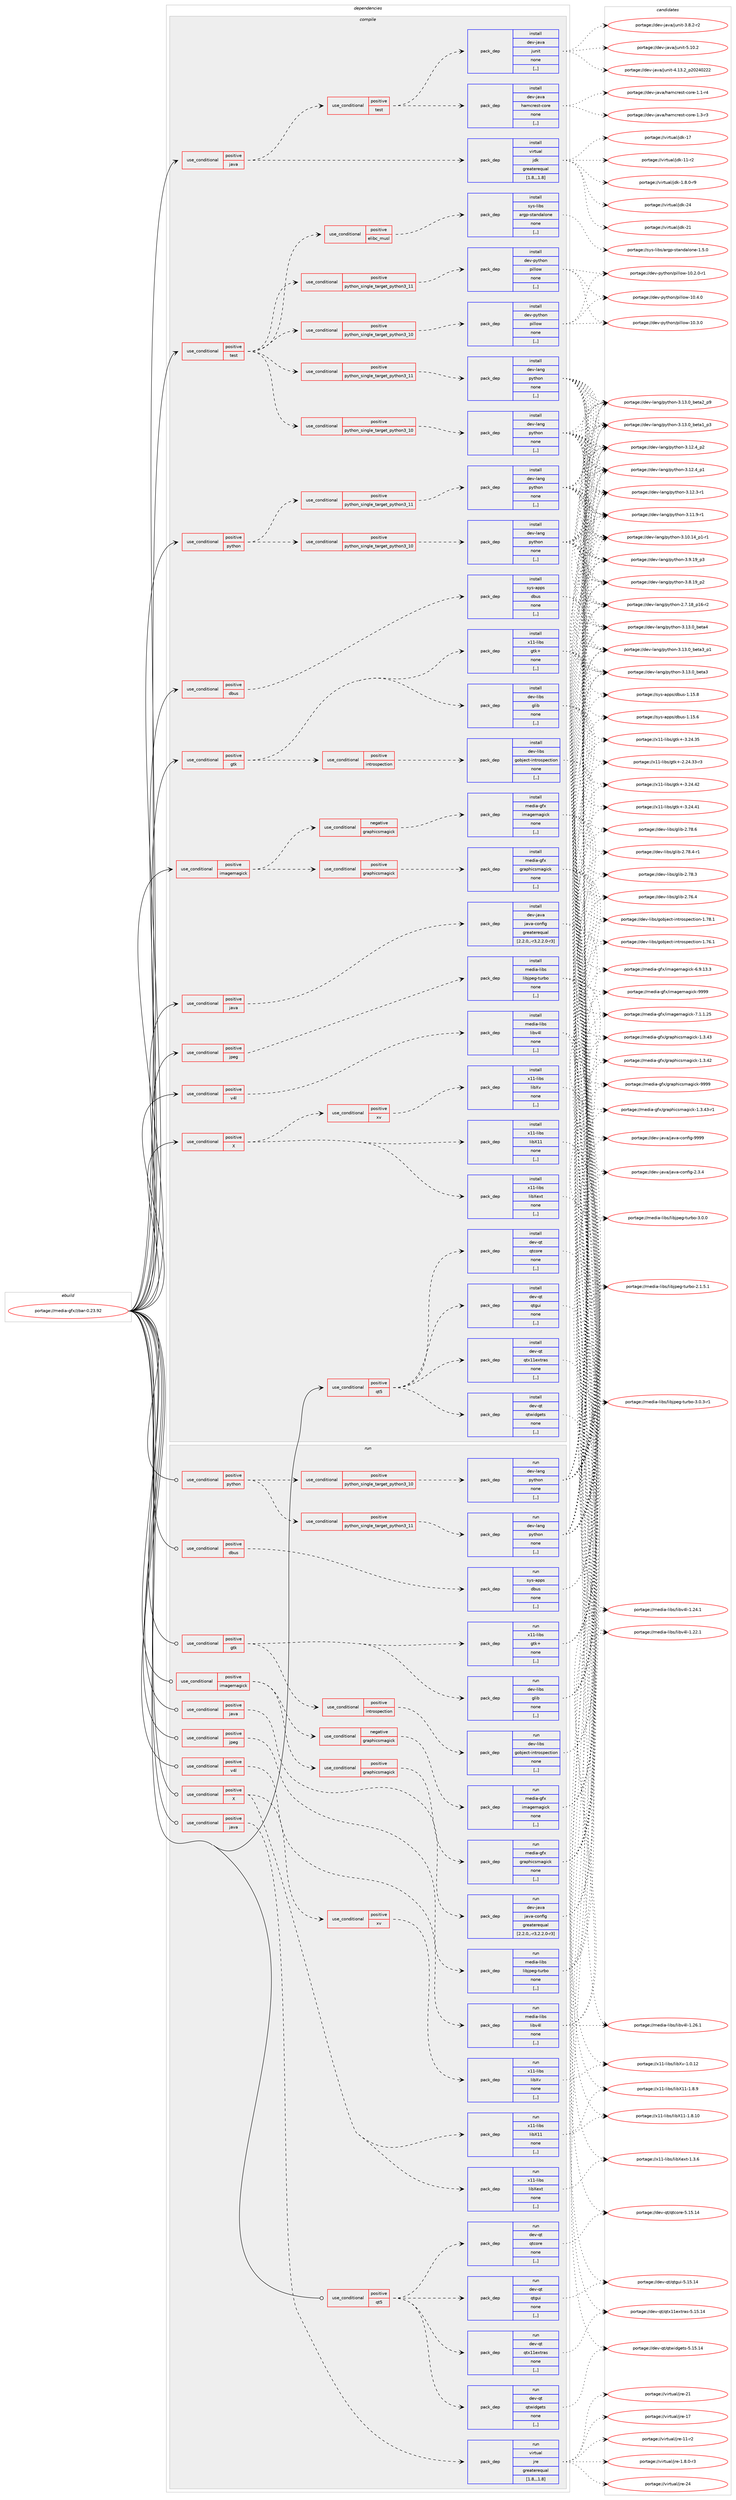 digraph prolog {

# *************
# Graph options
# *************

newrank=true;
concentrate=true;
compound=true;
graph [rankdir=LR,fontname=Helvetica,fontsize=10,ranksep=1.5];#, ranksep=2.5, nodesep=0.2];
edge  [arrowhead=vee];
node  [fontname=Helvetica,fontsize=10];

# **********
# The ebuild
# **********

subgraph cluster_leftcol {
color=gray;
label=<<i>ebuild</i>>;
id [label="portage://media-gfx/zbar-0.23.92", color=red, width=4, href="../media-gfx/zbar-0.23.92.svg"];
}

# ****************
# The dependencies
# ****************

subgraph cluster_midcol {
color=gray;
label=<<i>dependencies</i>>;
subgraph cluster_compile {
fillcolor="#eeeeee";
style=filled;
label=<<i>compile</i>>;
subgraph cond74186 {
dependency295252 [label=<<TABLE BORDER="0" CELLBORDER="1" CELLSPACING="0" CELLPADDING="4"><TR><TD ROWSPAN="3" CELLPADDING="10">use_conditional</TD></TR><TR><TD>positive</TD></TR><TR><TD>X</TD></TR></TABLE>>, shape=none, color=red];
subgraph pack218712 {
dependency295253 [label=<<TABLE BORDER="0" CELLBORDER="1" CELLSPACING="0" CELLPADDING="4" WIDTH="220"><TR><TD ROWSPAN="6" CELLPADDING="30">pack_dep</TD></TR><TR><TD WIDTH="110">install</TD></TR><TR><TD>x11-libs</TD></TR><TR><TD>libX11</TD></TR><TR><TD>none</TD></TR><TR><TD>[,,]</TD></TR></TABLE>>, shape=none, color=blue];
}
dependency295252:e -> dependency295253:w [weight=20,style="dashed",arrowhead="vee"];
subgraph pack218713 {
dependency295254 [label=<<TABLE BORDER="0" CELLBORDER="1" CELLSPACING="0" CELLPADDING="4" WIDTH="220"><TR><TD ROWSPAN="6" CELLPADDING="30">pack_dep</TD></TR><TR><TD WIDTH="110">install</TD></TR><TR><TD>x11-libs</TD></TR><TR><TD>libXext</TD></TR><TR><TD>none</TD></TR><TR><TD>[,,]</TD></TR></TABLE>>, shape=none, color=blue];
}
dependency295252:e -> dependency295254:w [weight=20,style="dashed",arrowhead="vee"];
subgraph cond74187 {
dependency295255 [label=<<TABLE BORDER="0" CELLBORDER="1" CELLSPACING="0" CELLPADDING="4"><TR><TD ROWSPAN="3" CELLPADDING="10">use_conditional</TD></TR><TR><TD>positive</TD></TR><TR><TD>xv</TD></TR></TABLE>>, shape=none, color=red];
subgraph pack218714 {
dependency295256 [label=<<TABLE BORDER="0" CELLBORDER="1" CELLSPACING="0" CELLPADDING="4" WIDTH="220"><TR><TD ROWSPAN="6" CELLPADDING="30">pack_dep</TD></TR><TR><TD WIDTH="110">install</TD></TR><TR><TD>x11-libs</TD></TR><TR><TD>libXv</TD></TR><TR><TD>none</TD></TR><TR><TD>[,,]</TD></TR></TABLE>>, shape=none, color=blue];
}
dependency295255:e -> dependency295256:w [weight=20,style="dashed",arrowhead="vee"];
}
dependency295252:e -> dependency295255:w [weight=20,style="dashed",arrowhead="vee"];
}
id:e -> dependency295252:w [weight=20,style="solid",arrowhead="vee"];
subgraph cond74188 {
dependency295257 [label=<<TABLE BORDER="0" CELLBORDER="1" CELLSPACING="0" CELLPADDING="4"><TR><TD ROWSPAN="3" CELLPADDING="10">use_conditional</TD></TR><TR><TD>positive</TD></TR><TR><TD>dbus</TD></TR></TABLE>>, shape=none, color=red];
subgraph pack218715 {
dependency295258 [label=<<TABLE BORDER="0" CELLBORDER="1" CELLSPACING="0" CELLPADDING="4" WIDTH="220"><TR><TD ROWSPAN="6" CELLPADDING="30">pack_dep</TD></TR><TR><TD WIDTH="110">install</TD></TR><TR><TD>sys-apps</TD></TR><TR><TD>dbus</TD></TR><TR><TD>none</TD></TR><TR><TD>[,,]</TD></TR></TABLE>>, shape=none, color=blue];
}
dependency295257:e -> dependency295258:w [weight=20,style="dashed",arrowhead="vee"];
}
id:e -> dependency295257:w [weight=20,style="solid",arrowhead="vee"];
subgraph cond74189 {
dependency295259 [label=<<TABLE BORDER="0" CELLBORDER="1" CELLSPACING="0" CELLPADDING="4"><TR><TD ROWSPAN="3" CELLPADDING="10">use_conditional</TD></TR><TR><TD>positive</TD></TR><TR><TD>gtk</TD></TR></TABLE>>, shape=none, color=red];
subgraph pack218716 {
dependency295260 [label=<<TABLE BORDER="0" CELLBORDER="1" CELLSPACING="0" CELLPADDING="4" WIDTH="220"><TR><TD ROWSPAN="6" CELLPADDING="30">pack_dep</TD></TR><TR><TD WIDTH="110">install</TD></TR><TR><TD>dev-libs</TD></TR><TR><TD>glib</TD></TR><TR><TD>none</TD></TR><TR><TD>[,,]</TD></TR></TABLE>>, shape=none, color=blue];
}
dependency295259:e -> dependency295260:w [weight=20,style="dashed",arrowhead="vee"];
subgraph pack218717 {
dependency295261 [label=<<TABLE BORDER="0" CELLBORDER="1" CELLSPACING="0" CELLPADDING="4" WIDTH="220"><TR><TD ROWSPAN="6" CELLPADDING="30">pack_dep</TD></TR><TR><TD WIDTH="110">install</TD></TR><TR><TD>x11-libs</TD></TR><TR><TD>gtk+</TD></TR><TR><TD>none</TD></TR><TR><TD>[,,]</TD></TR></TABLE>>, shape=none, color=blue];
}
dependency295259:e -> dependency295261:w [weight=20,style="dashed",arrowhead="vee"];
subgraph cond74190 {
dependency295262 [label=<<TABLE BORDER="0" CELLBORDER="1" CELLSPACING="0" CELLPADDING="4"><TR><TD ROWSPAN="3" CELLPADDING="10">use_conditional</TD></TR><TR><TD>positive</TD></TR><TR><TD>introspection</TD></TR></TABLE>>, shape=none, color=red];
subgraph pack218718 {
dependency295263 [label=<<TABLE BORDER="0" CELLBORDER="1" CELLSPACING="0" CELLPADDING="4" WIDTH="220"><TR><TD ROWSPAN="6" CELLPADDING="30">pack_dep</TD></TR><TR><TD WIDTH="110">install</TD></TR><TR><TD>dev-libs</TD></TR><TR><TD>gobject-introspection</TD></TR><TR><TD>none</TD></TR><TR><TD>[,,]</TD></TR></TABLE>>, shape=none, color=blue];
}
dependency295262:e -> dependency295263:w [weight=20,style="dashed",arrowhead="vee"];
}
dependency295259:e -> dependency295262:w [weight=20,style="dashed",arrowhead="vee"];
}
id:e -> dependency295259:w [weight=20,style="solid",arrowhead="vee"];
subgraph cond74191 {
dependency295264 [label=<<TABLE BORDER="0" CELLBORDER="1" CELLSPACING="0" CELLPADDING="4"><TR><TD ROWSPAN="3" CELLPADDING="10">use_conditional</TD></TR><TR><TD>positive</TD></TR><TR><TD>imagemagick</TD></TR></TABLE>>, shape=none, color=red];
subgraph cond74192 {
dependency295265 [label=<<TABLE BORDER="0" CELLBORDER="1" CELLSPACING="0" CELLPADDING="4"><TR><TD ROWSPAN="3" CELLPADDING="10">use_conditional</TD></TR><TR><TD>negative</TD></TR><TR><TD>graphicsmagick</TD></TR></TABLE>>, shape=none, color=red];
subgraph pack218719 {
dependency295266 [label=<<TABLE BORDER="0" CELLBORDER="1" CELLSPACING="0" CELLPADDING="4" WIDTH="220"><TR><TD ROWSPAN="6" CELLPADDING="30">pack_dep</TD></TR><TR><TD WIDTH="110">install</TD></TR><TR><TD>media-gfx</TD></TR><TR><TD>imagemagick</TD></TR><TR><TD>none</TD></TR><TR><TD>[,,]</TD></TR></TABLE>>, shape=none, color=blue];
}
dependency295265:e -> dependency295266:w [weight=20,style="dashed",arrowhead="vee"];
}
dependency295264:e -> dependency295265:w [weight=20,style="dashed",arrowhead="vee"];
subgraph cond74193 {
dependency295267 [label=<<TABLE BORDER="0" CELLBORDER="1" CELLSPACING="0" CELLPADDING="4"><TR><TD ROWSPAN="3" CELLPADDING="10">use_conditional</TD></TR><TR><TD>positive</TD></TR><TR><TD>graphicsmagick</TD></TR></TABLE>>, shape=none, color=red];
subgraph pack218720 {
dependency295268 [label=<<TABLE BORDER="0" CELLBORDER="1" CELLSPACING="0" CELLPADDING="4" WIDTH="220"><TR><TD ROWSPAN="6" CELLPADDING="30">pack_dep</TD></TR><TR><TD WIDTH="110">install</TD></TR><TR><TD>media-gfx</TD></TR><TR><TD>graphicsmagick</TD></TR><TR><TD>none</TD></TR><TR><TD>[,,]</TD></TR></TABLE>>, shape=none, color=blue];
}
dependency295267:e -> dependency295268:w [weight=20,style="dashed",arrowhead="vee"];
}
dependency295264:e -> dependency295267:w [weight=20,style="dashed",arrowhead="vee"];
}
id:e -> dependency295264:w [weight=20,style="solid",arrowhead="vee"];
subgraph cond74194 {
dependency295269 [label=<<TABLE BORDER="0" CELLBORDER="1" CELLSPACING="0" CELLPADDING="4"><TR><TD ROWSPAN="3" CELLPADDING="10">use_conditional</TD></TR><TR><TD>positive</TD></TR><TR><TD>java</TD></TR></TABLE>>, shape=none, color=red];
subgraph pack218721 {
dependency295270 [label=<<TABLE BORDER="0" CELLBORDER="1" CELLSPACING="0" CELLPADDING="4" WIDTH="220"><TR><TD ROWSPAN="6" CELLPADDING="30">pack_dep</TD></TR><TR><TD WIDTH="110">install</TD></TR><TR><TD>dev-java</TD></TR><TR><TD>java-config</TD></TR><TR><TD>greaterequal</TD></TR><TR><TD>[2.2.0,,-r3,2.2.0-r3]</TD></TR></TABLE>>, shape=none, color=blue];
}
dependency295269:e -> dependency295270:w [weight=20,style="dashed",arrowhead="vee"];
}
id:e -> dependency295269:w [weight=20,style="solid",arrowhead="vee"];
subgraph cond74195 {
dependency295271 [label=<<TABLE BORDER="0" CELLBORDER="1" CELLSPACING="0" CELLPADDING="4"><TR><TD ROWSPAN="3" CELLPADDING="10">use_conditional</TD></TR><TR><TD>positive</TD></TR><TR><TD>java</TD></TR></TABLE>>, shape=none, color=red];
subgraph pack218722 {
dependency295272 [label=<<TABLE BORDER="0" CELLBORDER="1" CELLSPACING="0" CELLPADDING="4" WIDTH="220"><TR><TD ROWSPAN="6" CELLPADDING="30">pack_dep</TD></TR><TR><TD WIDTH="110">install</TD></TR><TR><TD>virtual</TD></TR><TR><TD>jdk</TD></TR><TR><TD>greaterequal</TD></TR><TR><TD>[1.8,,,1.8]</TD></TR></TABLE>>, shape=none, color=blue];
}
dependency295271:e -> dependency295272:w [weight=20,style="dashed",arrowhead="vee"];
subgraph cond74196 {
dependency295273 [label=<<TABLE BORDER="0" CELLBORDER="1" CELLSPACING="0" CELLPADDING="4"><TR><TD ROWSPAN="3" CELLPADDING="10">use_conditional</TD></TR><TR><TD>positive</TD></TR><TR><TD>test</TD></TR></TABLE>>, shape=none, color=red];
subgraph pack218723 {
dependency295274 [label=<<TABLE BORDER="0" CELLBORDER="1" CELLSPACING="0" CELLPADDING="4" WIDTH="220"><TR><TD ROWSPAN="6" CELLPADDING="30">pack_dep</TD></TR><TR><TD WIDTH="110">install</TD></TR><TR><TD>dev-java</TD></TR><TR><TD>hamcrest-core</TD></TR><TR><TD>none</TD></TR><TR><TD>[,,]</TD></TR></TABLE>>, shape=none, color=blue];
}
dependency295273:e -> dependency295274:w [weight=20,style="dashed",arrowhead="vee"];
subgraph pack218724 {
dependency295275 [label=<<TABLE BORDER="0" CELLBORDER="1" CELLSPACING="0" CELLPADDING="4" WIDTH="220"><TR><TD ROWSPAN="6" CELLPADDING="30">pack_dep</TD></TR><TR><TD WIDTH="110">install</TD></TR><TR><TD>dev-java</TD></TR><TR><TD>junit</TD></TR><TR><TD>none</TD></TR><TR><TD>[,,]</TD></TR></TABLE>>, shape=none, color=blue];
}
dependency295273:e -> dependency295275:w [weight=20,style="dashed",arrowhead="vee"];
}
dependency295271:e -> dependency295273:w [weight=20,style="dashed",arrowhead="vee"];
}
id:e -> dependency295271:w [weight=20,style="solid",arrowhead="vee"];
subgraph cond74197 {
dependency295276 [label=<<TABLE BORDER="0" CELLBORDER="1" CELLSPACING="0" CELLPADDING="4"><TR><TD ROWSPAN="3" CELLPADDING="10">use_conditional</TD></TR><TR><TD>positive</TD></TR><TR><TD>jpeg</TD></TR></TABLE>>, shape=none, color=red];
subgraph pack218725 {
dependency295277 [label=<<TABLE BORDER="0" CELLBORDER="1" CELLSPACING="0" CELLPADDING="4" WIDTH="220"><TR><TD ROWSPAN="6" CELLPADDING="30">pack_dep</TD></TR><TR><TD WIDTH="110">install</TD></TR><TR><TD>media-libs</TD></TR><TR><TD>libjpeg-turbo</TD></TR><TR><TD>none</TD></TR><TR><TD>[,,]</TD></TR></TABLE>>, shape=none, color=blue];
}
dependency295276:e -> dependency295277:w [weight=20,style="dashed",arrowhead="vee"];
}
id:e -> dependency295276:w [weight=20,style="solid",arrowhead="vee"];
subgraph cond74198 {
dependency295278 [label=<<TABLE BORDER="0" CELLBORDER="1" CELLSPACING="0" CELLPADDING="4"><TR><TD ROWSPAN="3" CELLPADDING="10">use_conditional</TD></TR><TR><TD>positive</TD></TR><TR><TD>python</TD></TR></TABLE>>, shape=none, color=red];
subgraph cond74199 {
dependency295279 [label=<<TABLE BORDER="0" CELLBORDER="1" CELLSPACING="0" CELLPADDING="4"><TR><TD ROWSPAN="3" CELLPADDING="10">use_conditional</TD></TR><TR><TD>positive</TD></TR><TR><TD>python_single_target_python3_10</TD></TR></TABLE>>, shape=none, color=red];
subgraph pack218726 {
dependency295280 [label=<<TABLE BORDER="0" CELLBORDER="1" CELLSPACING="0" CELLPADDING="4" WIDTH="220"><TR><TD ROWSPAN="6" CELLPADDING="30">pack_dep</TD></TR><TR><TD WIDTH="110">install</TD></TR><TR><TD>dev-lang</TD></TR><TR><TD>python</TD></TR><TR><TD>none</TD></TR><TR><TD>[,,]</TD></TR></TABLE>>, shape=none, color=blue];
}
dependency295279:e -> dependency295280:w [weight=20,style="dashed",arrowhead="vee"];
}
dependency295278:e -> dependency295279:w [weight=20,style="dashed",arrowhead="vee"];
subgraph cond74200 {
dependency295281 [label=<<TABLE BORDER="0" CELLBORDER="1" CELLSPACING="0" CELLPADDING="4"><TR><TD ROWSPAN="3" CELLPADDING="10">use_conditional</TD></TR><TR><TD>positive</TD></TR><TR><TD>python_single_target_python3_11</TD></TR></TABLE>>, shape=none, color=red];
subgraph pack218727 {
dependency295282 [label=<<TABLE BORDER="0" CELLBORDER="1" CELLSPACING="0" CELLPADDING="4" WIDTH="220"><TR><TD ROWSPAN="6" CELLPADDING="30">pack_dep</TD></TR><TR><TD WIDTH="110">install</TD></TR><TR><TD>dev-lang</TD></TR><TR><TD>python</TD></TR><TR><TD>none</TD></TR><TR><TD>[,,]</TD></TR></TABLE>>, shape=none, color=blue];
}
dependency295281:e -> dependency295282:w [weight=20,style="dashed",arrowhead="vee"];
}
dependency295278:e -> dependency295281:w [weight=20,style="dashed",arrowhead="vee"];
}
id:e -> dependency295278:w [weight=20,style="solid",arrowhead="vee"];
subgraph cond74201 {
dependency295283 [label=<<TABLE BORDER="0" CELLBORDER="1" CELLSPACING="0" CELLPADDING="4"><TR><TD ROWSPAN="3" CELLPADDING="10">use_conditional</TD></TR><TR><TD>positive</TD></TR><TR><TD>qt5</TD></TR></TABLE>>, shape=none, color=red];
subgraph pack218728 {
dependency295284 [label=<<TABLE BORDER="0" CELLBORDER="1" CELLSPACING="0" CELLPADDING="4" WIDTH="220"><TR><TD ROWSPAN="6" CELLPADDING="30">pack_dep</TD></TR><TR><TD WIDTH="110">install</TD></TR><TR><TD>dev-qt</TD></TR><TR><TD>qtcore</TD></TR><TR><TD>none</TD></TR><TR><TD>[,,]</TD></TR></TABLE>>, shape=none, color=blue];
}
dependency295283:e -> dependency295284:w [weight=20,style="dashed",arrowhead="vee"];
subgraph pack218729 {
dependency295285 [label=<<TABLE BORDER="0" CELLBORDER="1" CELLSPACING="0" CELLPADDING="4" WIDTH="220"><TR><TD ROWSPAN="6" CELLPADDING="30">pack_dep</TD></TR><TR><TD WIDTH="110">install</TD></TR><TR><TD>dev-qt</TD></TR><TR><TD>qtgui</TD></TR><TR><TD>none</TD></TR><TR><TD>[,,]</TD></TR></TABLE>>, shape=none, color=blue];
}
dependency295283:e -> dependency295285:w [weight=20,style="dashed",arrowhead="vee"];
subgraph pack218730 {
dependency295286 [label=<<TABLE BORDER="0" CELLBORDER="1" CELLSPACING="0" CELLPADDING="4" WIDTH="220"><TR><TD ROWSPAN="6" CELLPADDING="30">pack_dep</TD></TR><TR><TD WIDTH="110">install</TD></TR><TR><TD>dev-qt</TD></TR><TR><TD>qtwidgets</TD></TR><TR><TD>none</TD></TR><TR><TD>[,,]</TD></TR></TABLE>>, shape=none, color=blue];
}
dependency295283:e -> dependency295286:w [weight=20,style="dashed",arrowhead="vee"];
subgraph pack218731 {
dependency295287 [label=<<TABLE BORDER="0" CELLBORDER="1" CELLSPACING="0" CELLPADDING="4" WIDTH="220"><TR><TD ROWSPAN="6" CELLPADDING="30">pack_dep</TD></TR><TR><TD WIDTH="110">install</TD></TR><TR><TD>dev-qt</TD></TR><TR><TD>qtx11extras</TD></TR><TR><TD>none</TD></TR><TR><TD>[,,]</TD></TR></TABLE>>, shape=none, color=blue];
}
dependency295283:e -> dependency295287:w [weight=20,style="dashed",arrowhead="vee"];
}
id:e -> dependency295283:w [weight=20,style="solid",arrowhead="vee"];
subgraph cond74202 {
dependency295288 [label=<<TABLE BORDER="0" CELLBORDER="1" CELLSPACING="0" CELLPADDING="4"><TR><TD ROWSPAN="3" CELLPADDING="10">use_conditional</TD></TR><TR><TD>positive</TD></TR><TR><TD>test</TD></TR></TABLE>>, shape=none, color=red];
subgraph cond74203 {
dependency295289 [label=<<TABLE BORDER="0" CELLBORDER="1" CELLSPACING="0" CELLPADDING="4"><TR><TD ROWSPAN="3" CELLPADDING="10">use_conditional</TD></TR><TR><TD>positive</TD></TR><TR><TD>python_single_target_python3_10</TD></TR></TABLE>>, shape=none, color=red];
subgraph pack218732 {
dependency295290 [label=<<TABLE BORDER="0" CELLBORDER="1" CELLSPACING="0" CELLPADDING="4" WIDTH="220"><TR><TD ROWSPAN="6" CELLPADDING="30">pack_dep</TD></TR><TR><TD WIDTH="110">install</TD></TR><TR><TD>dev-lang</TD></TR><TR><TD>python</TD></TR><TR><TD>none</TD></TR><TR><TD>[,,]</TD></TR></TABLE>>, shape=none, color=blue];
}
dependency295289:e -> dependency295290:w [weight=20,style="dashed",arrowhead="vee"];
}
dependency295288:e -> dependency295289:w [weight=20,style="dashed",arrowhead="vee"];
subgraph cond74204 {
dependency295291 [label=<<TABLE BORDER="0" CELLBORDER="1" CELLSPACING="0" CELLPADDING="4"><TR><TD ROWSPAN="3" CELLPADDING="10">use_conditional</TD></TR><TR><TD>positive</TD></TR><TR><TD>python_single_target_python3_11</TD></TR></TABLE>>, shape=none, color=red];
subgraph pack218733 {
dependency295292 [label=<<TABLE BORDER="0" CELLBORDER="1" CELLSPACING="0" CELLPADDING="4" WIDTH="220"><TR><TD ROWSPAN="6" CELLPADDING="30">pack_dep</TD></TR><TR><TD WIDTH="110">install</TD></TR><TR><TD>dev-lang</TD></TR><TR><TD>python</TD></TR><TR><TD>none</TD></TR><TR><TD>[,,]</TD></TR></TABLE>>, shape=none, color=blue];
}
dependency295291:e -> dependency295292:w [weight=20,style="dashed",arrowhead="vee"];
}
dependency295288:e -> dependency295291:w [weight=20,style="dashed",arrowhead="vee"];
subgraph cond74205 {
dependency295293 [label=<<TABLE BORDER="0" CELLBORDER="1" CELLSPACING="0" CELLPADDING="4"><TR><TD ROWSPAN="3" CELLPADDING="10">use_conditional</TD></TR><TR><TD>positive</TD></TR><TR><TD>python_single_target_python3_10</TD></TR></TABLE>>, shape=none, color=red];
subgraph pack218734 {
dependency295294 [label=<<TABLE BORDER="0" CELLBORDER="1" CELLSPACING="0" CELLPADDING="4" WIDTH="220"><TR><TD ROWSPAN="6" CELLPADDING="30">pack_dep</TD></TR><TR><TD WIDTH="110">install</TD></TR><TR><TD>dev-python</TD></TR><TR><TD>pillow</TD></TR><TR><TD>none</TD></TR><TR><TD>[,,]</TD></TR></TABLE>>, shape=none, color=blue];
}
dependency295293:e -> dependency295294:w [weight=20,style="dashed",arrowhead="vee"];
}
dependency295288:e -> dependency295293:w [weight=20,style="dashed",arrowhead="vee"];
subgraph cond74206 {
dependency295295 [label=<<TABLE BORDER="0" CELLBORDER="1" CELLSPACING="0" CELLPADDING="4"><TR><TD ROWSPAN="3" CELLPADDING="10">use_conditional</TD></TR><TR><TD>positive</TD></TR><TR><TD>python_single_target_python3_11</TD></TR></TABLE>>, shape=none, color=red];
subgraph pack218735 {
dependency295296 [label=<<TABLE BORDER="0" CELLBORDER="1" CELLSPACING="0" CELLPADDING="4" WIDTH="220"><TR><TD ROWSPAN="6" CELLPADDING="30">pack_dep</TD></TR><TR><TD WIDTH="110">install</TD></TR><TR><TD>dev-python</TD></TR><TR><TD>pillow</TD></TR><TR><TD>none</TD></TR><TR><TD>[,,]</TD></TR></TABLE>>, shape=none, color=blue];
}
dependency295295:e -> dependency295296:w [weight=20,style="dashed",arrowhead="vee"];
}
dependency295288:e -> dependency295295:w [weight=20,style="dashed",arrowhead="vee"];
subgraph cond74207 {
dependency295297 [label=<<TABLE BORDER="0" CELLBORDER="1" CELLSPACING="0" CELLPADDING="4"><TR><TD ROWSPAN="3" CELLPADDING="10">use_conditional</TD></TR><TR><TD>positive</TD></TR><TR><TD>elibc_musl</TD></TR></TABLE>>, shape=none, color=red];
subgraph pack218736 {
dependency295298 [label=<<TABLE BORDER="0" CELLBORDER="1" CELLSPACING="0" CELLPADDING="4" WIDTH="220"><TR><TD ROWSPAN="6" CELLPADDING="30">pack_dep</TD></TR><TR><TD WIDTH="110">install</TD></TR><TR><TD>sys-libs</TD></TR><TR><TD>argp-standalone</TD></TR><TR><TD>none</TD></TR><TR><TD>[,,]</TD></TR></TABLE>>, shape=none, color=blue];
}
dependency295297:e -> dependency295298:w [weight=20,style="dashed",arrowhead="vee"];
}
dependency295288:e -> dependency295297:w [weight=20,style="dashed",arrowhead="vee"];
}
id:e -> dependency295288:w [weight=20,style="solid",arrowhead="vee"];
subgraph cond74208 {
dependency295299 [label=<<TABLE BORDER="0" CELLBORDER="1" CELLSPACING="0" CELLPADDING="4"><TR><TD ROWSPAN="3" CELLPADDING="10">use_conditional</TD></TR><TR><TD>positive</TD></TR><TR><TD>v4l</TD></TR></TABLE>>, shape=none, color=red];
subgraph pack218737 {
dependency295300 [label=<<TABLE BORDER="0" CELLBORDER="1" CELLSPACING="0" CELLPADDING="4" WIDTH="220"><TR><TD ROWSPAN="6" CELLPADDING="30">pack_dep</TD></TR><TR><TD WIDTH="110">install</TD></TR><TR><TD>media-libs</TD></TR><TR><TD>libv4l</TD></TR><TR><TD>none</TD></TR><TR><TD>[,,]</TD></TR></TABLE>>, shape=none, color=blue];
}
dependency295299:e -> dependency295300:w [weight=20,style="dashed",arrowhead="vee"];
}
id:e -> dependency295299:w [weight=20,style="solid",arrowhead="vee"];
}
subgraph cluster_compileandrun {
fillcolor="#eeeeee";
style=filled;
label=<<i>compile and run</i>>;
}
subgraph cluster_run {
fillcolor="#eeeeee";
style=filled;
label=<<i>run</i>>;
subgraph cond74209 {
dependency295301 [label=<<TABLE BORDER="0" CELLBORDER="1" CELLSPACING="0" CELLPADDING="4"><TR><TD ROWSPAN="3" CELLPADDING="10">use_conditional</TD></TR><TR><TD>positive</TD></TR><TR><TD>X</TD></TR></TABLE>>, shape=none, color=red];
subgraph pack218738 {
dependency295302 [label=<<TABLE BORDER="0" CELLBORDER="1" CELLSPACING="0" CELLPADDING="4" WIDTH="220"><TR><TD ROWSPAN="6" CELLPADDING="30">pack_dep</TD></TR><TR><TD WIDTH="110">run</TD></TR><TR><TD>x11-libs</TD></TR><TR><TD>libX11</TD></TR><TR><TD>none</TD></TR><TR><TD>[,,]</TD></TR></TABLE>>, shape=none, color=blue];
}
dependency295301:e -> dependency295302:w [weight=20,style="dashed",arrowhead="vee"];
subgraph pack218739 {
dependency295303 [label=<<TABLE BORDER="0" CELLBORDER="1" CELLSPACING="0" CELLPADDING="4" WIDTH="220"><TR><TD ROWSPAN="6" CELLPADDING="30">pack_dep</TD></TR><TR><TD WIDTH="110">run</TD></TR><TR><TD>x11-libs</TD></TR><TR><TD>libXext</TD></TR><TR><TD>none</TD></TR><TR><TD>[,,]</TD></TR></TABLE>>, shape=none, color=blue];
}
dependency295301:e -> dependency295303:w [weight=20,style="dashed",arrowhead="vee"];
subgraph cond74210 {
dependency295304 [label=<<TABLE BORDER="0" CELLBORDER="1" CELLSPACING="0" CELLPADDING="4"><TR><TD ROWSPAN="3" CELLPADDING="10">use_conditional</TD></TR><TR><TD>positive</TD></TR><TR><TD>xv</TD></TR></TABLE>>, shape=none, color=red];
subgraph pack218740 {
dependency295305 [label=<<TABLE BORDER="0" CELLBORDER="1" CELLSPACING="0" CELLPADDING="4" WIDTH="220"><TR><TD ROWSPAN="6" CELLPADDING="30">pack_dep</TD></TR><TR><TD WIDTH="110">run</TD></TR><TR><TD>x11-libs</TD></TR><TR><TD>libXv</TD></TR><TR><TD>none</TD></TR><TR><TD>[,,]</TD></TR></TABLE>>, shape=none, color=blue];
}
dependency295304:e -> dependency295305:w [weight=20,style="dashed",arrowhead="vee"];
}
dependency295301:e -> dependency295304:w [weight=20,style="dashed",arrowhead="vee"];
}
id:e -> dependency295301:w [weight=20,style="solid",arrowhead="odot"];
subgraph cond74211 {
dependency295306 [label=<<TABLE BORDER="0" CELLBORDER="1" CELLSPACING="0" CELLPADDING="4"><TR><TD ROWSPAN="3" CELLPADDING="10">use_conditional</TD></TR><TR><TD>positive</TD></TR><TR><TD>dbus</TD></TR></TABLE>>, shape=none, color=red];
subgraph pack218741 {
dependency295307 [label=<<TABLE BORDER="0" CELLBORDER="1" CELLSPACING="0" CELLPADDING="4" WIDTH="220"><TR><TD ROWSPAN="6" CELLPADDING="30">pack_dep</TD></TR><TR><TD WIDTH="110">run</TD></TR><TR><TD>sys-apps</TD></TR><TR><TD>dbus</TD></TR><TR><TD>none</TD></TR><TR><TD>[,,]</TD></TR></TABLE>>, shape=none, color=blue];
}
dependency295306:e -> dependency295307:w [weight=20,style="dashed",arrowhead="vee"];
}
id:e -> dependency295306:w [weight=20,style="solid",arrowhead="odot"];
subgraph cond74212 {
dependency295308 [label=<<TABLE BORDER="0" CELLBORDER="1" CELLSPACING="0" CELLPADDING="4"><TR><TD ROWSPAN="3" CELLPADDING="10">use_conditional</TD></TR><TR><TD>positive</TD></TR><TR><TD>gtk</TD></TR></TABLE>>, shape=none, color=red];
subgraph pack218742 {
dependency295309 [label=<<TABLE BORDER="0" CELLBORDER="1" CELLSPACING="0" CELLPADDING="4" WIDTH="220"><TR><TD ROWSPAN="6" CELLPADDING="30">pack_dep</TD></TR><TR><TD WIDTH="110">run</TD></TR><TR><TD>dev-libs</TD></TR><TR><TD>glib</TD></TR><TR><TD>none</TD></TR><TR><TD>[,,]</TD></TR></TABLE>>, shape=none, color=blue];
}
dependency295308:e -> dependency295309:w [weight=20,style="dashed",arrowhead="vee"];
subgraph pack218743 {
dependency295310 [label=<<TABLE BORDER="0" CELLBORDER="1" CELLSPACING="0" CELLPADDING="4" WIDTH="220"><TR><TD ROWSPAN="6" CELLPADDING="30">pack_dep</TD></TR><TR><TD WIDTH="110">run</TD></TR><TR><TD>x11-libs</TD></TR><TR><TD>gtk+</TD></TR><TR><TD>none</TD></TR><TR><TD>[,,]</TD></TR></TABLE>>, shape=none, color=blue];
}
dependency295308:e -> dependency295310:w [weight=20,style="dashed",arrowhead="vee"];
subgraph cond74213 {
dependency295311 [label=<<TABLE BORDER="0" CELLBORDER="1" CELLSPACING="0" CELLPADDING="4"><TR><TD ROWSPAN="3" CELLPADDING="10">use_conditional</TD></TR><TR><TD>positive</TD></TR><TR><TD>introspection</TD></TR></TABLE>>, shape=none, color=red];
subgraph pack218744 {
dependency295312 [label=<<TABLE BORDER="0" CELLBORDER="1" CELLSPACING="0" CELLPADDING="4" WIDTH="220"><TR><TD ROWSPAN="6" CELLPADDING="30">pack_dep</TD></TR><TR><TD WIDTH="110">run</TD></TR><TR><TD>dev-libs</TD></TR><TR><TD>gobject-introspection</TD></TR><TR><TD>none</TD></TR><TR><TD>[,,]</TD></TR></TABLE>>, shape=none, color=blue];
}
dependency295311:e -> dependency295312:w [weight=20,style="dashed",arrowhead="vee"];
}
dependency295308:e -> dependency295311:w [weight=20,style="dashed",arrowhead="vee"];
}
id:e -> dependency295308:w [weight=20,style="solid",arrowhead="odot"];
subgraph cond74214 {
dependency295313 [label=<<TABLE BORDER="0" CELLBORDER="1" CELLSPACING="0" CELLPADDING="4"><TR><TD ROWSPAN="3" CELLPADDING="10">use_conditional</TD></TR><TR><TD>positive</TD></TR><TR><TD>imagemagick</TD></TR></TABLE>>, shape=none, color=red];
subgraph cond74215 {
dependency295314 [label=<<TABLE BORDER="0" CELLBORDER="1" CELLSPACING="0" CELLPADDING="4"><TR><TD ROWSPAN="3" CELLPADDING="10">use_conditional</TD></TR><TR><TD>negative</TD></TR><TR><TD>graphicsmagick</TD></TR></TABLE>>, shape=none, color=red];
subgraph pack218745 {
dependency295315 [label=<<TABLE BORDER="0" CELLBORDER="1" CELLSPACING="0" CELLPADDING="4" WIDTH="220"><TR><TD ROWSPAN="6" CELLPADDING="30">pack_dep</TD></TR><TR><TD WIDTH="110">run</TD></TR><TR><TD>media-gfx</TD></TR><TR><TD>imagemagick</TD></TR><TR><TD>none</TD></TR><TR><TD>[,,]</TD></TR></TABLE>>, shape=none, color=blue];
}
dependency295314:e -> dependency295315:w [weight=20,style="dashed",arrowhead="vee"];
}
dependency295313:e -> dependency295314:w [weight=20,style="dashed",arrowhead="vee"];
subgraph cond74216 {
dependency295316 [label=<<TABLE BORDER="0" CELLBORDER="1" CELLSPACING="0" CELLPADDING="4"><TR><TD ROWSPAN="3" CELLPADDING="10">use_conditional</TD></TR><TR><TD>positive</TD></TR><TR><TD>graphicsmagick</TD></TR></TABLE>>, shape=none, color=red];
subgraph pack218746 {
dependency295317 [label=<<TABLE BORDER="0" CELLBORDER="1" CELLSPACING="0" CELLPADDING="4" WIDTH="220"><TR><TD ROWSPAN="6" CELLPADDING="30">pack_dep</TD></TR><TR><TD WIDTH="110">run</TD></TR><TR><TD>media-gfx</TD></TR><TR><TD>graphicsmagick</TD></TR><TR><TD>none</TD></TR><TR><TD>[,,]</TD></TR></TABLE>>, shape=none, color=blue];
}
dependency295316:e -> dependency295317:w [weight=20,style="dashed",arrowhead="vee"];
}
dependency295313:e -> dependency295316:w [weight=20,style="dashed",arrowhead="vee"];
}
id:e -> dependency295313:w [weight=20,style="solid",arrowhead="odot"];
subgraph cond74217 {
dependency295318 [label=<<TABLE BORDER="0" CELLBORDER="1" CELLSPACING="0" CELLPADDING="4"><TR><TD ROWSPAN="3" CELLPADDING="10">use_conditional</TD></TR><TR><TD>positive</TD></TR><TR><TD>java</TD></TR></TABLE>>, shape=none, color=red];
subgraph pack218747 {
dependency295319 [label=<<TABLE BORDER="0" CELLBORDER="1" CELLSPACING="0" CELLPADDING="4" WIDTH="220"><TR><TD ROWSPAN="6" CELLPADDING="30">pack_dep</TD></TR><TR><TD WIDTH="110">run</TD></TR><TR><TD>dev-java</TD></TR><TR><TD>java-config</TD></TR><TR><TD>greaterequal</TD></TR><TR><TD>[2.2.0,,-r3,2.2.0-r3]</TD></TR></TABLE>>, shape=none, color=blue];
}
dependency295318:e -> dependency295319:w [weight=20,style="dashed",arrowhead="vee"];
}
id:e -> dependency295318:w [weight=20,style="solid",arrowhead="odot"];
subgraph cond74218 {
dependency295320 [label=<<TABLE BORDER="0" CELLBORDER="1" CELLSPACING="0" CELLPADDING="4"><TR><TD ROWSPAN="3" CELLPADDING="10">use_conditional</TD></TR><TR><TD>positive</TD></TR><TR><TD>java</TD></TR></TABLE>>, shape=none, color=red];
subgraph pack218748 {
dependency295321 [label=<<TABLE BORDER="0" CELLBORDER="1" CELLSPACING="0" CELLPADDING="4" WIDTH="220"><TR><TD ROWSPAN="6" CELLPADDING="30">pack_dep</TD></TR><TR><TD WIDTH="110">run</TD></TR><TR><TD>virtual</TD></TR><TR><TD>jre</TD></TR><TR><TD>greaterequal</TD></TR><TR><TD>[1.8,,,1.8]</TD></TR></TABLE>>, shape=none, color=blue];
}
dependency295320:e -> dependency295321:w [weight=20,style="dashed",arrowhead="vee"];
}
id:e -> dependency295320:w [weight=20,style="solid",arrowhead="odot"];
subgraph cond74219 {
dependency295322 [label=<<TABLE BORDER="0" CELLBORDER="1" CELLSPACING="0" CELLPADDING="4"><TR><TD ROWSPAN="3" CELLPADDING="10">use_conditional</TD></TR><TR><TD>positive</TD></TR><TR><TD>jpeg</TD></TR></TABLE>>, shape=none, color=red];
subgraph pack218749 {
dependency295323 [label=<<TABLE BORDER="0" CELLBORDER="1" CELLSPACING="0" CELLPADDING="4" WIDTH="220"><TR><TD ROWSPAN="6" CELLPADDING="30">pack_dep</TD></TR><TR><TD WIDTH="110">run</TD></TR><TR><TD>media-libs</TD></TR><TR><TD>libjpeg-turbo</TD></TR><TR><TD>none</TD></TR><TR><TD>[,,]</TD></TR></TABLE>>, shape=none, color=blue];
}
dependency295322:e -> dependency295323:w [weight=20,style="dashed",arrowhead="vee"];
}
id:e -> dependency295322:w [weight=20,style="solid",arrowhead="odot"];
subgraph cond74220 {
dependency295324 [label=<<TABLE BORDER="0" CELLBORDER="1" CELLSPACING="0" CELLPADDING="4"><TR><TD ROWSPAN="3" CELLPADDING="10">use_conditional</TD></TR><TR><TD>positive</TD></TR><TR><TD>python</TD></TR></TABLE>>, shape=none, color=red];
subgraph cond74221 {
dependency295325 [label=<<TABLE BORDER="0" CELLBORDER="1" CELLSPACING="0" CELLPADDING="4"><TR><TD ROWSPAN="3" CELLPADDING="10">use_conditional</TD></TR><TR><TD>positive</TD></TR><TR><TD>python_single_target_python3_10</TD></TR></TABLE>>, shape=none, color=red];
subgraph pack218750 {
dependency295326 [label=<<TABLE BORDER="0" CELLBORDER="1" CELLSPACING="0" CELLPADDING="4" WIDTH="220"><TR><TD ROWSPAN="6" CELLPADDING="30">pack_dep</TD></TR><TR><TD WIDTH="110">run</TD></TR><TR><TD>dev-lang</TD></TR><TR><TD>python</TD></TR><TR><TD>none</TD></TR><TR><TD>[,,]</TD></TR></TABLE>>, shape=none, color=blue];
}
dependency295325:e -> dependency295326:w [weight=20,style="dashed",arrowhead="vee"];
}
dependency295324:e -> dependency295325:w [weight=20,style="dashed",arrowhead="vee"];
subgraph cond74222 {
dependency295327 [label=<<TABLE BORDER="0" CELLBORDER="1" CELLSPACING="0" CELLPADDING="4"><TR><TD ROWSPAN="3" CELLPADDING="10">use_conditional</TD></TR><TR><TD>positive</TD></TR><TR><TD>python_single_target_python3_11</TD></TR></TABLE>>, shape=none, color=red];
subgraph pack218751 {
dependency295328 [label=<<TABLE BORDER="0" CELLBORDER="1" CELLSPACING="0" CELLPADDING="4" WIDTH="220"><TR><TD ROWSPAN="6" CELLPADDING="30">pack_dep</TD></TR><TR><TD WIDTH="110">run</TD></TR><TR><TD>dev-lang</TD></TR><TR><TD>python</TD></TR><TR><TD>none</TD></TR><TR><TD>[,,]</TD></TR></TABLE>>, shape=none, color=blue];
}
dependency295327:e -> dependency295328:w [weight=20,style="dashed",arrowhead="vee"];
}
dependency295324:e -> dependency295327:w [weight=20,style="dashed",arrowhead="vee"];
}
id:e -> dependency295324:w [weight=20,style="solid",arrowhead="odot"];
subgraph cond74223 {
dependency295329 [label=<<TABLE BORDER="0" CELLBORDER="1" CELLSPACING="0" CELLPADDING="4"><TR><TD ROWSPAN="3" CELLPADDING="10">use_conditional</TD></TR><TR><TD>positive</TD></TR><TR><TD>qt5</TD></TR></TABLE>>, shape=none, color=red];
subgraph pack218752 {
dependency295330 [label=<<TABLE BORDER="0" CELLBORDER="1" CELLSPACING="0" CELLPADDING="4" WIDTH="220"><TR><TD ROWSPAN="6" CELLPADDING="30">pack_dep</TD></TR><TR><TD WIDTH="110">run</TD></TR><TR><TD>dev-qt</TD></TR><TR><TD>qtcore</TD></TR><TR><TD>none</TD></TR><TR><TD>[,,]</TD></TR></TABLE>>, shape=none, color=blue];
}
dependency295329:e -> dependency295330:w [weight=20,style="dashed",arrowhead="vee"];
subgraph pack218753 {
dependency295331 [label=<<TABLE BORDER="0" CELLBORDER="1" CELLSPACING="0" CELLPADDING="4" WIDTH="220"><TR><TD ROWSPAN="6" CELLPADDING="30">pack_dep</TD></TR><TR><TD WIDTH="110">run</TD></TR><TR><TD>dev-qt</TD></TR><TR><TD>qtgui</TD></TR><TR><TD>none</TD></TR><TR><TD>[,,]</TD></TR></TABLE>>, shape=none, color=blue];
}
dependency295329:e -> dependency295331:w [weight=20,style="dashed",arrowhead="vee"];
subgraph pack218754 {
dependency295332 [label=<<TABLE BORDER="0" CELLBORDER="1" CELLSPACING="0" CELLPADDING="4" WIDTH="220"><TR><TD ROWSPAN="6" CELLPADDING="30">pack_dep</TD></TR><TR><TD WIDTH="110">run</TD></TR><TR><TD>dev-qt</TD></TR><TR><TD>qtwidgets</TD></TR><TR><TD>none</TD></TR><TR><TD>[,,]</TD></TR></TABLE>>, shape=none, color=blue];
}
dependency295329:e -> dependency295332:w [weight=20,style="dashed",arrowhead="vee"];
subgraph pack218755 {
dependency295333 [label=<<TABLE BORDER="0" CELLBORDER="1" CELLSPACING="0" CELLPADDING="4" WIDTH="220"><TR><TD ROWSPAN="6" CELLPADDING="30">pack_dep</TD></TR><TR><TD WIDTH="110">run</TD></TR><TR><TD>dev-qt</TD></TR><TR><TD>qtx11extras</TD></TR><TR><TD>none</TD></TR><TR><TD>[,,]</TD></TR></TABLE>>, shape=none, color=blue];
}
dependency295329:e -> dependency295333:w [weight=20,style="dashed",arrowhead="vee"];
}
id:e -> dependency295329:w [weight=20,style="solid",arrowhead="odot"];
subgraph cond74224 {
dependency295334 [label=<<TABLE BORDER="0" CELLBORDER="1" CELLSPACING="0" CELLPADDING="4"><TR><TD ROWSPAN="3" CELLPADDING="10">use_conditional</TD></TR><TR><TD>positive</TD></TR><TR><TD>v4l</TD></TR></TABLE>>, shape=none, color=red];
subgraph pack218756 {
dependency295335 [label=<<TABLE BORDER="0" CELLBORDER="1" CELLSPACING="0" CELLPADDING="4" WIDTH="220"><TR><TD ROWSPAN="6" CELLPADDING="30">pack_dep</TD></TR><TR><TD WIDTH="110">run</TD></TR><TR><TD>media-libs</TD></TR><TR><TD>libv4l</TD></TR><TR><TD>none</TD></TR><TR><TD>[,,]</TD></TR></TABLE>>, shape=none, color=blue];
}
dependency295334:e -> dependency295335:w [weight=20,style="dashed",arrowhead="vee"];
}
id:e -> dependency295334:w [weight=20,style="solid",arrowhead="odot"];
}
}

# **************
# The candidates
# **************

subgraph cluster_choices {
rank=same;
color=gray;
label=<<i>candidates</i>>;

subgraph choice218712 {
color=black;
nodesep=1;
choice12049494510810598115471081059888494945494656464948 [label="portage://x11-libs/libX11-1.8.10", color=red, width=4,href="../x11-libs/libX11-1.8.10.svg"];
choice120494945108105981154710810598884949454946564657 [label="portage://x11-libs/libX11-1.8.9", color=red, width=4,href="../x11-libs/libX11-1.8.9.svg"];
dependency295253:e -> choice12049494510810598115471081059888494945494656464948:w [style=dotted,weight="100"];
dependency295253:e -> choice120494945108105981154710810598884949454946564657:w [style=dotted,weight="100"];
}
subgraph choice218713 {
color=black;
nodesep=1;
choice12049494510810598115471081059888101120116454946514654 [label="portage://x11-libs/libXext-1.3.6", color=red, width=4,href="../x11-libs/libXext-1.3.6.svg"];
dependency295254:e -> choice12049494510810598115471081059888101120116454946514654:w [style=dotted,weight="100"];
}
subgraph choice218714 {
color=black;
nodesep=1;
choice1204949451081059811547108105988811845494648464950 [label="portage://x11-libs/libXv-1.0.12", color=red, width=4,href="../x11-libs/libXv-1.0.12.svg"];
dependency295256:e -> choice1204949451081059811547108105988811845494648464950:w [style=dotted,weight="100"];
}
subgraph choice218715 {
color=black;
nodesep=1;
choice1151211154597112112115471009811711545494649534656 [label="portage://sys-apps/dbus-1.15.8", color=red, width=4,href="../sys-apps/dbus-1.15.8.svg"];
choice1151211154597112112115471009811711545494649534654 [label="portage://sys-apps/dbus-1.15.6", color=red, width=4,href="../sys-apps/dbus-1.15.6.svg"];
dependency295258:e -> choice1151211154597112112115471009811711545494649534656:w [style=dotted,weight="100"];
dependency295258:e -> choice1151211154597112112115471009811711545494649534654:w [style=dotted,weight="100"];
}
subgraph choice218716 {
color=black;
nodesep=1;
choice1001011184510810598115471031081059845504655564654 [label="portage://dev-libs/glib-2.78.6", color=red, width=4,href="../dev-libs/glib-2.78.6.svg"];
choice10010111845108105981154710310810598455046555646524511449 [label="portage://dev-libs/glib-2.78.4-r1", color=red, width=4,href="../dev-libs/glib-2.78.4-r1.svg"];
choice1001011184510810598115471031081059845504655564651 [label="portage://dev-libs/glib-2.78.3", color=red, width=4,href="../dev-libs/glib-2.78.3.svg"];
choice1001011184510810598115471031081059845504655544652 [label="portage://dev-libs/glib-2.76.4", color=red, width=4,href="../dev-libs/glib-2.76.4.svg"];
dependency295260:e -> choice1001011184510810598115471031081059845504655564654:w [style=dotted,weight="100"];
dependency295260:e -> choice10010111845108105981154710310810598455046555646524511449:w [style=dotted,weight="100"];
dependency295260:e -> choice1001011184510810598115471031081059845504655564651:w [style=dotted,weight="100"];
dependency295260:e -> choice1001011184510810598115471031081059845504655544652:w [style=dotted,weight="100"];
}
subgraph choice218717 {
color=black;
nodesep=1;
choice1204949451081059811547103116107434551465052465250 [label="portage://x11-libs/gtk+-3.24.42", color=red, width=4,href="../x11-libs/gtk+-3.24.42.svg"];
choice1204949451081059811547103116107434551465052465249 [label="portage://x11-libs/gtk+-3.24.41", color=red, width=4,href="../x11-libs/gtk+-3.24.41.svg"];
choice1204949451081059811547103116107434551465052465153 [label="portage://x11-libs/gtk+-3.24.35", color=red, width=4,href="../x11-libs/gtk+-3.24.35.svg"];
choice12049494510810598115471031161074345504650524651514511451 [label="portage://x11-libs/gtk+-2.24.33-r3", color=red, width=4,href="../x11-libs/gtk+-2.24.33-r3.svg"];
dependency295261:e -> choice1204949451081059811547103116107434551465052465250:w [style=dotted,weight="100"];
dependency295261:e -> choice1204949451081059811547103116107434551465052465249:w [style=dotted,weight="100"];
dependency295261:e -> choice1204949451081059811547103116107434551465052465153:w [style=dotted,weight="100"];
dependency295261:e -> choice12049494510810598115471031161074345504650524651514511451:w [style=dotted,weight="100"];
}
subgraph choice218718 {
color=black;
nodesep=1;
choice1001011184510810598115471031119810610199116451051101161141111151121019911610511111045494655564649 [label="portage://dev-libs/gobject-introspection-1.78.1", color=red, width=4,href="../dev-libs/gobject-introspection-1.78.1.svg"];
choice1001011184510810598115471031119810610199116451051101161141111151121019911610511111045494655544649 [label="portage://dev-libs/gobject-introspection-1.76.1", color=red, width=4,href="../dev-libs/gobject-introspection-1.76.1.svg"];
dependency295263:e -> choice1001011184510810598115471031119810610199116451051101161141111151121019911610511111045494655564649:w [style=dotted,weight="100"];
dependency295263:e -> choice1001011184510810598115471031119810610199116451051101161141111151121019911610511111045494655544649:w [style=dotted,weight="100"];
}
subgraph choice218719 {
color=black;
nodesep=1;
choice1091011001059745103102120471051099710310110997103105991074557575757 [label="portage://media-gfx/imagemagick-9999", color=red, width=4,href="../media-gfx/imagemagick-9999.svg"];
choice109101100105974510310212047105109971031011099710310599107455546494649465053 [label="portage://media-gfx/imagemagick-7.1.1.25", color=red, width=4,href="../media-gfx/imagemagick-7.1.1.25.svg"];
choice109101100105974510310212047105109971031011099710310599107455446574649514651 [label="portage://media-gfx/imagemagick-6.9.13.3", color=red, width=4,href="../media-gfx/imagemagick-6.9.13.3.svg"];
dependency295266:e -> choice1091011001059745103102120471051099710310110997103105991074557575757:w [style=dotted,weight="100"];
dependency295266:e -> choice109101100105974510310212047105109971031011099710310599107455546494649465053:w [style=dotted,weight="100"];
dependency295266:e -> choice109101100105974510310212047105109971031011099710310599107455446574649514651:w [style=dotted,weight="100"];
}
subgraph choice218720 {
color=black;
nodesep=1;
choice109101100105974510310212047103114971121041059911510997103105991074557575757 [label="portage://media-gfx/graphicsmagick-9999", color=red, width=4,href="../media-gfx/graphicsmagick-9999.svg"];
choice10910110010597451031021204710311497112104105991151099710310599107454946514652514511449 [label="portage://media-gfx/graphicsmagick-1.3.43-r1", color=red, width=4,href="../media-gfx/graphicsmagick-1.3.43-r1.svg"];
choice1091011001059745103102120471031149711210410599115109971031059910745494651465251 [label="portage://media-gfx/graphicsmagick-1.3.43", color=red, width=4,href="../media-gfx/graphicsmagick-1.3.43.svg"];
choice1091011001059745103102120471031149711210410599115109971031059910745494651465250 [label="portage://media-gfx/graphicsmagick-1.3.42", color=red, width=4,href="../media-gfx/graphicsmagick-1.3.42.svg"];
dependency295268:e -> choice109101100105974510310212047103114971121041059911510997103105991074557575757:w [style=dotted,weight="100"];
dependency295268:e -> choice10910110010597451031021204710311497112104105991151099710310599107454946514652514511449:w [style=dotted,weight="100"];
dependency295268:e -> choice1091011001059745103102120471031149711210410599115109971031059910745494651465251:w [style=dotted,weight="100"];
dependency295268:e -> choice1091011001059745103102120471031149711210410599115109971031059910745494651465250:w [style=dotted,weight="100"];
}
subgraph choice218721 {
color=black;
nodesep=1;
choice10010111845106971189747106971189745991111101021051034557575757 [label="portage://dev-java/java-config-9999", color=red, width=4,href="../dev-java/java-config-9999.svg"];
choice1001011184510697118974710697118974599111110102105103455046514652 [label="portage://dev-java/java-config-2.3.4", color=red, width=4,href="../dev-java/java-config-2.3.4.svg"];
dependency295270:e -> choice10010111845106971189747106971189745991111101021051034557575757:w [style=dotted,weight="100"];
dependency295270:e -> choice1001011184510697118974710697118974599111110102105103455046514652:w [style=dotted,weight="100"];
}
subgraph choice218722 {
color=black;
nodesep=1;
choice1181051141161179710847106100107455052 [label="portage://virtual/jdk-24", color=red, width=4,href="../virtual/jdk-24.svg"];
choice1181051141161179710847106100107455049 [label="portage://virtual/jdk-21", color=red, width=4,href="../virtual/jdk-21.svg"];
choice1181051141161179710847106100107454955 [label="portage://virtual/jdk-17", color=red, width=4,href="../virtual/jdk-17.svg"];
choice11810511411611797108471061001074549494511450 [label="portage://virtual/jdk-11-r2", color=red, width=4,href="../virtual/jdk-11-r2.svg"];
choice11810511411611797108471061001074549465646484511457 [label="portage://virtual/jdk-1.8.0-r9", color=red, width=4,href="../virtual/jdk-1.8.0-r9.svg"];
dependency295272:e -> choice1181051141161179710847106100107455052:w [style=dotted,weight="100"];
dependency295272:e -> choice1181051141161179710847106100107455049:w [style=dotted,weight="100"];
dependency295272:e -> choice1181051141161179710847106100107454955:w [style=dotted,weight="100"];
dependency295272:e -> choice11810511411611797108471061001074549494511450:w [style=dotted,weight="100"];
dependency295272:e -> choice11810511411611797108471061001074549465646484511457:w [style=dotted,weight="100"];
}
subgraph choice218723 {
color=black;
nodesep=1;
choice1001011184510697118974710497109991141011151164599111114101454946514511451 [label="portage://dev-java/hamcrest-core-1.3-r3", color=red, width=4,href="../dev-java/hamcrest-core-1.3-r3.svg"];
choice1001011184510697118974710497109991141011151164599111114101454946494511452 [label="portage://dev-java/hamcrest-core-1.1-r4", color=red, width=4,href="../dev-java/hamcrest-core-1.1-r4.svg"];
dependency295274:e -> choice1001011184510697118974710497109991141011151164599111114101454946514511451:w [style=dotted,weight="100"];
dependency295274:e -> choice1001011184510697118974710497109991141011151164599111114101454946494511452:w [style=dotted,weight="100"];
}
subgraph choice218724 {
color=black;
nodesep=1;
choice1001011184510697118974710611711010511645534649484650 [label="portage://dev-java/junit-5.10.2", color=red, width=4,href="../dev-java/junit-5.10.2.svg"];
choice1001011184510697118974710611711010511645524649514650951125048505248505050 [label="portage://dev-java/junit-4.13.2_p20240222", color=red, width=4,href="../dev-java/junit-4.13.2_p20240222.svg"];
choice100101118451069711897471061171101051164551465646504511450 [label="portage://dev-java/junit-3.8.2-r2", color=red, width=4,href="../dev-java/junit-3.8.2-r2.svg"];
dependency295275:e -> choice1001011184510697118974710611711010511645534649484650:w [style=dotted,weight="100"];
dependency295275:e -> choice1001011184510697118974710611711010511645524649514650951125048505248505050:w [style=dotted,weight="100"];
dependency295275:e -> choice100101118451069711897471061171101051164551465646504511450:w [style=dotted,weight="100"];
}
subgraph choice218725 {
color=black;
nodesep=1;
choice109101100105974510810598115471081059810611210110345116117114981114551464846514511449 [label="portage://media-libs/libjpeg-turbo-3.0.3-r1", color=red, width=4,href="../media-libs/libjpeg-turbo-3.0.3-r1.svg"];
choice10910110010597451081059811547108105981061121011034511611711498111455146484648 [label="portage://media-libs/libjpeg-turbo-3.0.0", color=red, width=4,href="../media-libs/libjpeg-turbo-3.0.0.svg"];
choice109101100105974510810598115471081059810611210110345116117114981114550464946534649 [label="portage://media-libs/libjpeg-turbo-2.1.5.1", color=red, width=4,href="../media-libs/libjpeg-turbo-2.1.5.1.svg"];
dependency295277:e -> choice109101100105974510810598115471081059810611210110345116117114981114551464846514511449:w [style=dotted,weight="100"];
dependency295277:e -> choice10910110010597451081059811547108105981061121011034511611711498111455146484648:w [style=dotted,weight="100"];
dependency295277:e -> choice109101100105974510810598115471081059810611210110345116117114981114550464946534649:w [style=dotted,weight="100"];
}
subgraph choice218726 {
color=black;
nodesep=1;
choice1001011184510897110103471121211161041111104551464951464895981011169752 [label="portage://dev-lang/python-3.13.0_beta4", color=red, width=4,href="../dev-lang/python-3.13.0_beta4.svg"];
choice10010111845108971101034711212111610411111045514649514648959810111697519511249 [label="portage://dev-lang/python-3.13.0_beta3_p1", color=red, width=4,href="../dev-lang/python-3.13.0_beta3_p1.svg"];
choice1001011184510897110103471121211161041111104551464951464895981011169751 [label="portage://dev-lang/python-3.13.0_beta3", color=red, width=4,href="../dev-lang/python-3.13.0_beta3.svg"];
choice10010111845108971101034711212111610411111045514649514648959810111697509511257 [label="portage://dev-lang/python-3.13.0_beta2_p9", color=red, width=4,href="../dev-lang/python-3.13.0_beta2_p9.svg"];
choice10010111845108971101034711212111610411111045514649514648959810111697499511251 [label="portage://dev-lang/python-3.13.0_beta1_p3", color=red, width=4,href="../dev-lang/python-3.13.0_beta1_p3.svg"];
choice100101118451089711010347112121116104111110455146495046529511250 [label="portage://dev-lang/python-3.12.4_p2", color=red, width=4,href="../dev-lang/python-3.12.4_p2.svg"];
choice100101118451089711010347112121116104111110455146495046529511249 [label="portage://dev-lang/python-3.12.4_p1", color=red, width=4,href="../dev-lang/python-3.12.4_p1.svg"];
choice100101118451089711010347112121116104111110455146495046514511449 [label="portage://dev-lang/python-3.12.3-r1", color=red, width=4,href="../dev-lang/python-3.12.3-r1.svg"];
choice100101118451089711010347112121116104111110455146494946574511449 [label="portage://dev-lang/python-3.11.9-r1", color=red, width=4,href="../dev-lang/python-3.11.9-r1.svg"];
choice100101118451089711010347112121116104111110455146494846495295112494511449 [label="portage://dev-lang/python-3.10.14_p1-r1", color=red, width=4,href="../dev-lang/python-3.10.14_p1-r1.svg"];
choice100101118451089711010347112121116104111110455146574649579511251 [label="portage://dev-lang/python-3.9.19_p3", color=red, width=4,href="../dev-lang/python-3.9.19_p3.svg"];
choice100101118451089711010347112121116104111110455146564649579511250 [label="portage://dev-lang/python-3.8.19_p2", color=red, width=4,href="../dev-lang/python-3.8.19_p2.svg"];
choice100101118451089711010347112121116104111110455046554649569511249544511450 [label="portage://dev-lang/python-2.7.18_p16-r2", color=red, width=4,href="../dev-lang/python-2.7.18_p16-r2.svg"];
dependency295280:e -> choice1001011184510897110103471121211161041111104551464951464895981011169752:w [style=dotted,weight="100"];
dependency295280:e -> choice10010111845108971101034711212111610411111045514649514648959810111697519511249:w [style=dotted,weight="100"];
dependency295280:e -> choice1001011184510897110103471121211161041111104551464951464895981011169751:w [style=dotted,weight="100"];
dependency295280:e -> choice10010111845108971101034711212111610411111045514649514648959810111697509511257:w [style=dotted,weight="100"];
dependency295280:e -> choice10010111845108971101034711212111610411111045514649514648959810111697499511251:w [style=dotted,weight="100"];
dependency295280:e -> choice100101118451089711010347112121116104111110455146495046529511250:w [style=dotted,weight="100"];
dependency295280:e -> choice100101118451089711010347112121116104111110455146495046529511249:w [style=dotted,weight="100"];
dependency295280:e -> choice100101118451089711010347112121116104111110455146495046514511449:w [style=dotted,weight="100"];
dependency295280:e -> choice100101118451089711010347112121116104111110455146494946574511449:w [style=dotted,weight="100"];
dependency295280:e -> choice100101118451089711010347112121116104111110455146494846495295112494511449:w [style=dotted,weight="100"];
dependency295280:e -> choice100101118451089711010347112121116104111110455146574649579511251:w [style=dotted,weight="100"];
dependency295280:e -> choice100101118451089711010347112121116104111110455146564649579511250:w [style=dotted,weight="100"];
dependency295280:e -> choice100101118451089711010347112121116104111110455046554649569511249544511450:w [style=dotted,weight="100"];
}
subgraph choice218727 {
color=black;
nodesep=1;
choice1001011184510897110103471121211161041111104551464951464895981011169752 [label="portage://dev-lang/python-3.13.0_beta4", color=red, width=4,href="../dev-lang/python-3.13.0_beta4.svg"];
choice10010111845108971101034711212111610411111045514649514648959810111697519511249 [label="portage://dev-lang/python-3.13.0_beta3_p1", color=red, width=4,href="../dev-lang/python-3.13.0_beta3_p1.svg"];
choice1001011184510897110103471121211161041111104551464951464895981011169751 [label="portage://dev-lang/python-3.13.0_beta3", color=red, width=4,href="../dev-lang/python-3.13.0_beta3.svg"];
choice10010111845108971101034711212111610411111045514649514648959810111697509511257 [label="portage://dev-lang/python-3.13.0_beta2_p9", color=red, width=4,href="../dev-lang/python-3.13.0_beta2_p9.svg"];
choice10010111845108971101034711212111610411111045514649514648959810111697499511251 [label="portage://dev-lang/python-3.13.0_beta1_p3", color=red, width=4,href="../dev-lang/python-3.13.0_beta1_p3.svg"];
choice100101118451089711010347112121116104111110455146495046529511250 [label="portage://dev-lang/python-3.12.4_p2", color=red, width=4,href="../dev-lang/python-3.12.4_p2.svg"];
choice100101118451089711010347112121116104111110455146495046529511249 [label="portage://dev-lang/python-3.12.4_p1", color=red, width=4,href="../dev-lang/python-3.12.4_p1.svg"];
choice100101118451089711010347112121116104111110455146495046514511449 [label="portage://dev-lang/python-3.12.3-r1", color=red, width=4,href="../dev-lang/python-3.12.3-r1.svg"];
choice100101118451089711010347112121116104111110455146494946574511449 [label="portage://dev-lang/python-3.11.9-r1", color=red, width=4,href="../dev-lang/python-3.11.9-r1.svg"];
choice100101118451089711010347112121116104111110455146494846495295112494511449 [label="portage://dev-lang/python-3.10.14_p1-r1", color=red, width=4,href="../dev-lang/python-3.10.14_p1-r1.svg"];
choice100101118451089711010347112121116104111110455146574649579511251 [label="portage://dev-lang/python-3.9.19_p3", color=red, width=4,href="../dev-lang/python-3.9.19_p3.svg"];
choice100101118451089711010347112121116104111110455146564649579511250 [label="portage://dev-lang/python-3.8.19_p2", color=red, width=4,href="../dev-lang/python-3.8.19_p2.svg"];
choice100101118451089711010347112121116104111110455046554649569511249544511450 [label="portage://dev-lang/python-2.7.18_p16-r2", color=red, width=4,href="../dev-lang/python-2.7.18_p16-r2.svg"];
dependency295282:e -> choice1001011184510897110103471121211161041111104551464951464895981011169752:w [style=dotted,weight="100"];
dependency295282:e -> choice10010111845108971101034711212111610411111045514649514648959810111697519511249:w [style=dotted,weight="100"];
dependency295282:e -> choice1001011184510897110103471121211161041111104551464951464895981011169751:w [style=dotted,weight="100"];
dependency295282:e -> choice10010111845108971101034711212111610411111045514649514648959810111697509511257:w [style=dotted,weight="100"];
dependency295282:e -> choice10010111845108971101034711212111610411111045514649514648959810111697499511251:w [style=dotted,weight="100"];
dependency295282:e -> choice100101118451089711010347112121116104111110455146495046529511250:w [style=dotted,weight="100"];
dependency295282:e -> choice100101118451089711010347112121116104111110455146495046529511249:w [style=dotted,weight="100"];
dependency295282:e -> choice100101118451089711010347112121116104111110455146495046514511449:w [style=dotted,weight="100"];
dependency295282:e -> choice100101118451089711010347112121116104111110455146494946574511449:w [style=dotted,weight="100"];
dependency295282:e -> choice100101118451089711010347112121116104111110455146494846495295112494511449:w [style=dotted,weight="100"];
dependency295282:e -> choice100101118451089711010347112121116104111110455146574649579511251:w [style=dotted,weight="100"];
dependency295282:e -> choice100101118451089711010347112121116104111110455146564649579511250:w [style=dotted,weight="100"];
dependency295282:e -> choice100101118451089711010347112121116104111110455046554649569511249544511450:w [style=dotted,weight="100"];
}
subgraph choice218728 {
color=black;
nodesep=1;
choice1001011184511311647113116991111141014553464953464952 [label="portage://dev-qt/qtcore-5.15.14", color=red, width=4,href="../dev-qt/qtcore-5.15.14.svg"];
dependency295284:e -> choice1001011184511311647113116991111141014553464953464952:w [style=dotted,weight="100"];
}
subgraph choice218729 {
color=black;
nodesep=1;
choice10010111845113116471131161031171054553464953464952 [label="portage://dev-qt/qtgui-5.15.14", color=red, width=4,href="../dev-qt/qtgui-5.15.14.svg"];
dependency295285:e -> choice10010111845113116471131161031171054553464953464952:w [style=dotted,weight="100"];
}
subgraph choice218730 {
color=black;
nodesep=1;
choice10010111845113116471131161191051001031011161154553464953464952 [label="portage://dev-qt/qtwidgets-5.15.14", color=red, width=4,href="../dev-qt/qtwidgets-5.15.14.svg"];
dependency295286:e -> choice10010111845113116471131161191051001031011161154553464953464952:w [style=dotted,weight="100"];
}
subgraph choice218731 {
color=black;
nodesep=1;
choice10010111845113116471131161204949101120116114971154553464953464952 [label="portage://dev-qt/qtx11extras-5.15.14", color=red, width=4,href="../dev-qt/qtx11extras-5.15.14.svg"];
dependency295287:e -> choice10010111845113116471131161204949101120116114971154553464953464952:w [style=dotted,weight="100"];
}
subgraph choice218732 {
color=black;
nodesep=1;
choice1001011184510897110103471121211161041111104551464951464895981011169752 [label="portage://dev-lang/python-3.13.0_beta4", color=red, width=4,href="../dev-lang/python-3.13.0_beta4.svg"];
choice10010111845108971101034711212111610411111045514649514648959810111697519511249 [label="portage://dev-lang/python-3.13.0_beta3_p1", color=red, width=4,href="../dev-lang/python-3.13.0_beta3_p1.svg"];
choice1001011184510897110103471121211161041111104551464951464895981011169751 [label="portage://dev-lang/python-3.13.0_beta3", color=red, width=4,href="../dev-lang/python-3.13.0_beta3.svg"];
choice10010111845108971101034711212111610411111045514649514648959810111697509511257 [label="portage://dev-lang/python-3.13.0_beta2_p9", color=red, width=4,href="../dev-lang/python-3.13.0_beta2_p9.svg"];
choice10010111845108971101034711212111610411111045514649514648959810111697499511251 [label="portage://dev-lang/python-3.13.0_beta1_p3", color=red, width=4,href="../dev-lang/python-3.13.0_beta1_p3.svg"];
choice100101118451089711010347112121116104111110455146495046529511250 [label="portage://dev-lang/python-3.12.4_p2", color=red, width=4,href="../dev-lang/python-3.12.4_p2.svg"];
choice100101118451089711010347112121116104111110455146495046529511249 [label="portage://dev-lang/python-3.12.4_p1", color=red, width=4,href="../dev-lang/python-3.12.4_p1.svg"];
choice100101118451089711010347112121116104111110455146495046514511449 [label="portage://dev-lang/python-3.12.3-r1", color=red, width=4,href="../dev-lang/python-3.12.3-r1.svg"];
choice100101118451089711010347112121116104111110455146494946574511449 [label="portage://dev-lang/python-3.11.9-r1", color=red, width=4,href="../dev-lang/python-3.11.9-r1.svg"];
choice100101118451089711010347112121116104111110455146494846495295112494511449 [label="portage://dev-lang/python-3.10.14_p1-r1", color=red, width=4,href="../dev-lang/python-3.10.14_p1-r1.svg"];
choice100101118451089711010347112121116104111110455146574649579511251 [label="portage://dev-lang/python-3.9.19_p3", color=red, width=4,href="../dev-lang/python-3.9.19_p3.svg"];
choice100101118451089711010347112121116104111110455146564649579511250 [label="portage://dev-lang/python-3.8.19_p2", color=red, width=4,href="../dev-lang/python-3.8.19_p2.svg"];
choice100101118451089711010347112121116104111110455046554649569511249544511450 [label="portage://dev-lang/python-2.7.18_p16-r2", color=red, width=4,href="../dev-lang/python-2.7.18_p16-r2.svg"];
dependency295290:e -> choice1001011184510897110103471121211161041111104551464951464895981011169752:w [style=dotted,weight="100"];
dependency295290:e -> choice10010111845108971101034711212111610411111045514649514648959810111697519511249:w [style=dotted,weight="100"];
dependency295290:e -> choice1001011184510897110103471121211161041111104551464951464895981011169751:w [style=dotted,weight="100"];
dependency295290:e -> choice10010111845108971101034711212111610411111045514649514648959810111697509511257:w [style=dotted,weight="100"];
dependency295290:e -> choice10010111845108971101034711212111610411111045514649514648959810111697499511251:w [style=dotted,weight="100"];
dependency295290:e -> choice100101118451089711010347112121116104111110455146495046529511250:w [style=dotted,weight="100"];
dependency295290:e -> choice100101118451089711010347112121116104111110455146495046529511249:w [style=dotted,weight="100"];
dependency295290:e -> choice100101118451089711010347112121116104111110455146495046514511449:w [style=dotted,weight="100"];
dependency295290:e -> choice100101118451089711010347112121116104111110455146494946574511449:w [style=dotted,weight="100"];
dependency295290:e -> choice100101118451089711010347112121116104111110455146494846495295112494511449:w [style=dotted,weight="100"];
dependency295290:e -> choice100101118451089711010347112121116104111110455146574649579511251:w [style=dotted,weight="100"];
dependency295290:e -> choice100101118451089711010347112121116104111110455146564649579511250:w [style=dotted,weight="100"];
dependency295290:e -> choice100101118451089711010347112121116104111110455046554649569511249544511450:w [style=dotted,weight="100"];
}
subgraph choice218733 {
color=black;
nodesep=1;
choice1001011184510897110103471121211161041111104551464951464895981011169752 [label="portage://dev-lang/python-3.13.0_beta4", color=red, width=4,href="../dev-lang/python-3.13.0_beta4.svg"];
choice10010111845108971101034711212111610411111045514649514648959810111697519511249 [label="portage://dev-lang/python-3.13.0_beta3_p1", color=red, width=4,href="../dev-lang/python-3.13.0_beta3_p1.svg"];
choice1001011184510897110103471121211161041111104551464951464895981011169751 [label="portage://dev-lang/python-3.13.0_beta3", color=red, width=4,href="../dev-lang/python-3.13.0_beta3.svg"];
choice10010111845108971101034711212111610411111045514649514648959810111697509511257 [label="portage://dev-lang/python-3.13.0_beta2_p9", color=red, width=4,href="../dev-lang/python-3.13.0_beta2_p9.svg"];
choice10010111845108971101034711212111610411111045514649514648959810111697499511251 [label="portage://dev-lang/python-3.13.0_beta1_p3", color=red, width=4,href="../dev-lang/python-3.13.0_beta1_p3.svg"];
choice100101118451089711010347112121116104111110455146495046529511250 [label="portage://dev-lang/python-3.12.4_p2", color=red, width=4,href="../dev-lang/python-3.12.4_p2.svg"];
choice100101118451089711010347112121116104111110455146495046529511249 [label="portage://dev-lang/python-3.12.4_p1", color=red, width=4,href="../dev-lang/python-3.12.4_p1.svg"];
choice100101118451089711010347112121116104111110455146495046514511449 [label="portage://dev-lang/python-3.12.3-r1", color=red, width=4,href="../dev-lang/python-3.12.3-r1.svg"];
choice100101118451089711010347112121116104111110455146494946574511449 [label="portage://dev-lang/python-3.11.9-r1", color=red, width=4,href="../dev-lang/python-3.11.9-r1.svg"];
choice100101118451089711010347112121116104111110455146494846495295112494511449 [label="portage://dev-lang/python-3.10.14_p1-r1", color=red, width=4,href="../dev-lang/python-3.10.14_p1-r1.svg"];
choice100101118451089711010347112121116104111110455146574649579511251 [label="portage://dev-lang/python-3.9.19_p3", color=red, width=4,href="../dev-lang/python-3.9.19_p3.svg"];
choice100101118451089711010347112121116104111110455146564649579511250 [label="portage://dev-lang/python-3.8.19_p2", color=red, width=4,href="../dev-lang/python-3.8.19_p2.svg"];
choice100101118451089711010347112121116104111110455046554649569511249544511450 [label="portage://dev-lang/python-2.7.18_p16-r2", color=red, width=4,href="../dev-lang/python-2.7.18_p16-r2.svg"];
dependency295292:e -> choice1001011184510897110103471121211161041111104551464951464895981011169752:w [style=dotted,weight="100"];
dependency295292:e -> choice10010111845108971101034711212111610411111045514649514648959810111697519511249:w [style=dotted,weight="100"];
dependency295292:e -> choice1001011184510897110103471121211161041111104551464951464895981011169751:w [style=dotted,weight="100"];
dependency295292:e -> choice10010111845108971101034711212111610411111045514649514648959810111697509511257:w [style=dotted,weight="100"];
dependency295292:e -> choice10010111845108971101034711212111610411111045514649514648959810111697499511251:w [style=dotted,weight="100"];
dependency295292:e -> choice100101118451089711010347112121116104111110455146495046529511250:w [style=dotted,weight="100"];
dependency295292:e -> choice100101118451089711010347112121116104111110455146495046529511249:w [style=dotted,weight="100"];
dependency295292:e -> choice100101118451089711010347112121116104111110455146495046514511449:w [style=dotted,weight="100"];
dependency295292:e -> choice100101118451089711010347112121116104111110455146494946574511449:w [style=dotted,weight="100"];
dependency295292:e -> choice100101118451089711010347112121116104111110455146494846495295112494511449:w [style=dotted,weight="100"];
dependency295292:e -> choice100101118451089711010347112121116104111110455146574649579511251:w [style=dotted,weight="100"];
dependency295292:e -> choice100101118451089711010347112121116104111110455146564649579511250:w [style=dotted,weight="100"];
dependency295292:e -> choice100101118451089711010347112121116104111110455046554649569511249544511450:w [style=dotted,weight="100"];
}
subgraph choice218734 {
color=black;
nodesep=1;
choice100101118451121211161041111104711210510810811111945494846524648 [label="portage://dev-python/pillow-10.4.0", color=red, width=4,href="../dev-python/pillow-10.4.0.svg"];
choice100101118451121211161041111104711210510810811111945494846514648 [label="portage://dev-python/pillow-10.3.0", color=red, width=4,href="../dev-python/pillow-10.3.0.svg"];
choice1001011184511212111610411111047112105108108111119454948465046484511449 [label="portage://dev-python/pillow-10.2.0-r1", color=red, width=4,href="../dev-python/pillow-10.2.0-r1.svg"];
dependency295294:e -> choice100101118451121211161041111104711210510810811111945494846524648:w [style=dotted,weight="100"];
dependency295294:e -> choice100101118451121211161041111104711210510810811111945494846514648:w [style=dotted,weight="100"];
dependency295294:e -> choice1001011184511212111610411111047112105108108111119454948465046484511449:w [style=dotted,weight="100"];
}
subgraph choice218735 {
color=black;
nodesep=1;
choice100101118451121211161041111104711210510810811111945494846524648 [label="portage://dev-python/pillow-10.4.0", color=red, width=4,href="../dev-python/pillow-10.4.0.svg"];
choice100101118451121211161041111104711210510810811111945494846514648 [label="portage://dev-python/pillow-10.3.0", color=red, width=4,href="../dev-python/pillow-10.3.0.svg"];
choice1001011184511212111610411111047112105108108111119454948465046484511449 [label="portage://dev-python/pillow-10.2.0-r1", color=red, width=4,href="../dev-python/pillow-10.2.0-r1.svg"];
dependency295296:e -> choice100101118451121211161041111104711210510810811111945494846524648:w [style=dotted,weight="100"];
dependency295296:e -> choice100101118451121211161041111104711210510810811111945494846514648:w [style=dotted,weight="100"];
dependency295296:e -> choice1001011184511212111610411111047112105108108111119454948465046484511449:w [style=dotted,weight="100"];
}
subgraph choice218736 {
color=black;
nodesep=1;
choice11512111545108105981154797114103112451151169711010097108111110101454946534648 [label="portage://sys-libs/argp-standalone-1.5.0", color=red, width=4,href="../sys-libs/argp-standalone-1.5.0.svg"];
dependency295298:e -> choice11512111545108105981154797114103112451151169711010097108111110101454946534648:w [style=dotted,weight="100"];
}
subgraph choice218737 {
color=black;
nodesep=1;
choice10910110010597451081059811547108105981185210845494650544649 [label="portage://media-libs/libv4l-1.26.1", color=red, width=4,href="../media-libs/libv4l-1.26.1.svg"];
choice10910110010597451081059811547108105981185210845494650524649 [label="portage://media-libs/libv4l-1.24.1", color=red, width=4,href="../media-libs/libv4l-1.24.1.svg"];
choice10910110010597451081059811547108105981185210845494650504649 [label="portage://media-libs/libv4l-1.22.1", color=red, width=4,href="../media-libs/libv4l-1.22.1.svg"];
dependency295300:e -> choice10910110010597451081059811547108105981185210845494650544649:w [style=dotted,weight="100"];
dependency295300:e -> choice10910110010597451081059811547108105981185210845494650524649:w [style=dotted,weight="100"];
dependency295300:e -> choice10910110010597451081059811547108105981185210845494650504649:w [style=dotted,weight="100"];
}
subgraph choice218738 {
color=black;
nodesep=1;
choice12049494510810598115471081059888494945494656464948 [label="portage://x11-libs/libX11-1.8.10", color=red, width=4,href="../x11-libs/libX11-1.8.10.svg"];
choice120494945108105981154710810598884949454946564657 [label="portage://x11-libs/libX11-1.8.9", color=red, width=4,href="../x11-libs/libX11-1.8.9.svg"];
dependency295302:e -> choice12049494510810598115471081059888494945494656464948:w [style=dotted,weight="100"];
dependency295302:e -> choice120494945108105981154710810598884949454946564657:w [style=dotted,weight="100"];
}
subgraph choice218739 {
color=black;
nodesep=1;
choice12049494510810598115471081059888101120116454946514654 [label="portage://x11-libs/libXext-1.3.6", color=red, width=4,href="../x11-libs/libXext-1.3.6.svg"];
dependency295303:e -> choice12049494510810598115471081059888101120116454946514654:w [style=dotted,weight="100"];
}
subgraph choice218740 {
color=black;
nodesep=1;
choice1204949451081059811547108105988811845494648464950 [label="portage://x11-libs/libXv-1.0.12", color=red, width=4,href="../x11-libs/libXv-1.0.12.svg"];
dependency295305:e -> choice1204949451081059811547108105988811845494648464950:w [style=dotted,weight="100"];
}
subgraph choice218741 {
color=black;
nodesep=1;
choice1151211154597112112115471009811711545494649534656 [label="portage://sys-apps/dbus-1.15.8", color=red, width=4,href="../sys-apps/dbus-1.15.8.svg"];
choice1151211154597112112115471009811711545494649534654 [label="portage://sys-apps/dbus-1.15.6", color=red, width=4,href="../sys-apps/dbus-1.15.6.svg"];
dependency295307:e -> choice1151211154597112112115471009811711545494649534656:w [style=dotted,weight="100"];
dependency295307:e -> choice1151211154597112112115471009811711545494649534654:w [style=dotted,weight="100"];
}
subgraph choice218742 {
color=black;
nodesep=1;
choice1001011184510810598115471031081059845504655564654 [label="portage://dev-libs/glib-2.78.6", color=red, width=4,href="../dev-libs/glib-2.78.6.svg"];
choice10010111845108105981154710310810598455046555646524511449 [label="portage://dev-libs/glib-2.78.4-r1", color=red, width=4,href="../dev-libs/glib-2.78.4-r1.svg"];
choice1001011184510810598115471031081059845504655564651 [label="portage://dev-libs/glib-2.78.3", color=red, width=4,href="../dev-libs/glib-2.78.3.svg"];
choice1001011184510810598115471031081059845504655544652 [label="portage://dev-libs/glib-2.76.4", color=red, width=4,href="../dev-libs/glib-2.76.4.svg"];
dependency295309:e -> choice1001011184510810598115471031081059845504655564654:w [style=dotted,weight="100"];
dependency295309:e -> choice10010111845108105981154710310810598455046555646524511449:w [style=dotted,weight="100"];
dependency295309:e -> choice1001011184510810598115471031081059845504655564651:w [style=dotted,weight="100"];
dependency295309:e -> choice1001011184510810598115471031081059845504655544652:w [style=dotted,weight="100"];
}
subgraph choice218743 {
color=black;
nodesep=1;
choice1204949451081059811547103116107434551465052465250 [label="portage://x11-libs/gtk+-3.24.42", color=red, width=4,href="../x11-libs/gtk+-3.24.42.svg"];
choice1204949451081059811547103116107434551465052465249 [label="portage://x11-libs/gtk+-3.24.41", color=red, width=4,href="../x11-libs/gtk+-3.24.41.svg"];
choice1204949451081059811547103116107434551465052465153 [label="portage://x11-libs/gtk+-3.24.35", color=red, width=4,href="../x11-libs/gtk+-3.24.35.svg"];
choice12049494510810598115471031161074345504650524651514511451 [label="portage://x11-libs/gtk+-2.24.33-r3", color=red, width=4,href="../x11-libs/gtk+-2.24.33-r3.svg"];
dependency295310:e -> choice1204949451081059811547103116107434551465052465250:w [style=dotted,weight="100"];
dependency295310:e -> choice1204949451081059811547103116107434551465052465249:w [style=dotted,weight="100"];
dependency295310:e -> choice1204949451081059811547103116107434551465052465153:w [style=dotted,weight="100"];
dependency295310:e -> choice12049494510810598115471031161074345504650524651514511451:w [style=dotted,weight="100"];
}
subgraph choice218744 {
color=black;
nodesep=1;
choice1001011184510810598115471031119810610199116451051101161141111151121019911610511111045494655564649 [label="portage://dev-libs/gobject-introspection-1.78.1", color=red, width=4,href="../dev-libs/gobject-introspection-1.78.1.svg"];
choice1001011184510810598115471031119810610199116451051101161141111151121019911610511111045494655544649 [label="portage://dev-libs/gobject-introspection-1.76.1", color=red, width=4,href="../dev-libs/gobject-introspection-1.76.1.svg"];
dependency295312:e -> choice1001011184510810598115471031119810610199116451051101161141111151121019911610511111045494655564649:w [style=dotted,weight="100"];
dependency295312:e -> choice1001011184510810598115471031119810610199116451051101161141111151121019911610511111045494655544649:w [style=dotted,weight="100"];
}
subgraph choice218745 {
color=black;
nodesep=1;
choice1091011001059745103102120471051099710310110997103105991074557575757 [label="portage://media-gfx/imagemagick-9999", color=red, width=4,href="../media-gfx/imagemagick-9999.svg"];
choice109101100105974510310212047105109971031011099710310599107455546494649465053 [label="portage://media-gfx/imagemagick-7.1.1.25", color=red, width=4,href="../media-gfx/imagemagick-7.1.1.25.svg"];
choice109101100105974510310212047105109971031011099710310599107455446574649514651 [label="portage://media-gfx/imagemagick-6.9.13.3", color=red, width=4,href="../media-gfx/imagemagick-6.9.13.3.svg"];
dependency295315:e -> choice1091011001059745103102120471051099710310110997103105991074557575757:w [style=dotted,weight="100"];
dependency295315:e -> choice109101100105974510310212047105109971031011099710310599107455546494649465053:w [style=dotted,weight="100"];
dependency295315:e -> choice109101100105974510310212047105109971031011099710310599107455446574649514651:w [style=dotted,weight="100"];
}
subgraph choice218746 {
color=black;
nodesep=1;
choice109101100105974510310212047103114971121041059911510997103105991074557575757 [label="portage://media-gfx/graphicsmagick-9999", color=red, width=4,href="../media-gfx/graphicsmagick-9999.svg"];
choice10910110010597451031021204710311497112104105991151099710310599107454946514652514511449 [label="portage://media-gfx/graphicsmagick-1.3.43-r1", color=red, width=4,href="../media-gfx/graphicsmagick-1.3.43-r1.svg"];
choice1091011001059745103102120471031149711210410599115109971031059910745494651465251 [label="portage://media-gfx/graphicsmagick-1.3.43", color=red, width=4,href="../media-gfx/graphicsmagick-1.3.43.svg"];
choice1091011001059745103102120471031149711210410599115109971031059910745494651465250 [label="portage://media-gfx/graphicsmagick-1.3.42", color=red, width=4,href="../media-gfx/graphicsmagick-1.3.42.svg"];
dependency295317:e -> choice109101100105974510310212047103114971121041059911510997103105991074557575757:w [style=dotted,weight="100"];
dependency295317:e -> choice10910110010597451031021204710311497112104105991151099710310599107454946514652514511449:w [style=dotted,weight="100"];
dependency295317:e -> choice1091011001059745103102120471031149711210410599115109971031059910745494651465251:w [style=dotted,weight="100"];
dependency295317:e -> choice1091011001059745103102120471031149711210410599115109971031059910745494651465250:w [style=dotted,weight="100"];
}
subgraph choice218747 {
color=black;
nodesep=1;
choice10010111845106971189747106971189745991111101021051034557575757 [label="portage://dev-java/java-config-9999", color=red, width=4,href="../dev-java/java-config-9999.svg"];
choice1001011184510697118974710697118974599111110102105103455046514652 [label="portage://dev-java/java-config-2.3.4", color=red, width=4,href="../dev-java/java-config-2.3.4.svg"];
dependency295319:e -> choice10010111845106971189747106971189745991111101021051034557575757:w [style=dotted,weight="100"];
dependency295319:e -> choice1001011184510697118974710697118974599111110102105103455046514652:w [style=dotted,weight="100"];
}
subgraph choice218748 {
color=black;
nodesep=1;
choice1181051141161179710847106114101455052 [label="portage://virtual/jre-24", color=red, width=4,href="../virtual/jre-24.svg"];
choice1181051141161179710847106114101455049 [label="portage://virtual/jre-21", color=red, width=4,href="../virtual/jre-21.svg"];
choice1181051141161179710847106114101454955 [label="portage://virtual/jre-17", color=red, width=4,href="../virtual/jre-17.svg"];
choice11810511411611797108471061141014549494511450 [label="portage://virtual/jre-11-r2", color=red, width=4,href="../virtual/jre-11-r2.svg"];
choice11810511411611797108471061141014549465646484511451 [label="portage://virtual/jre-1.8.0-r3", color=red, width=4,href="../virtual/jre-1.8.0-r3.svg"];
dependency295321:e -> choice1181051141161179710847106114101455052:w [style=dotted,weight="100"];
dependency295321:e -> choice1181051141161179710847106114101455049:w [style=dotted,weight="100"];
dependency295321:e -> choice1181051141161179710847106114101454955:w [style=dotted,weight="100"];
dependency295321:e -> choice11810511411611797108471061141014549494511450:w [style=dotted,weight="100"];
dependency295321:e -> choice11810511411611797108471061141014549465646484511451:w [style=dotted,weight="100"];
}
subgraph choice218749 {
color=black;
nodesep=1;
choice109101100105974510810598115471081059810611210110345116117114981114551464846514511449 [label="portage://media-libs/libjpeg-turbo-3.0.3-r1", color=red, width=4,href="../media-libs/libjpeg-turbo-3.0.3-r1.svg"];
choice10910110010597451081059811547108105981061121011034511611711498111455146484648 [label="portage://media-libs/libjpeg-turbo-3.0.0", color=red, width=4,href="../media-libs/libjpeg-turbo-3.0.0.svg"];
choice109101100105974510810598115471081059810611210110345116117114981114550464946534649 [label="portage://media-libs/libjpeg-turbo-2.1.5.1", color=red, width=4,href="../media-libs/libjpeg-turbo-2.1.5.1.svg"];
dependency295323:e -> choice109101100105974510810598115471081059810611210110345116117114981114551464846514511449:w [style=dotted,weight="100"];
dependency295323:e -> choice10910110010597451081059811547108105981061121011034511611711498111455146484648:w [style=dotted,weight="100"];
dependency295323:e -> choice109101100105974510810598115471081059810611210110345116117114981114550464946534649:w [style=dotted,weight="100"];
}
subgraph choice218750 {
color=black;
nodesep=1;
choice1001011184510897110103471121211161041111104551464951464895981011169752 [label="portage://dev-lang/python-3.13.0_beta4", color=red, width=4,href="../dev-lang/python-3.13.0_beta4.svg"];
choice10010111845108971101034711212111610411111045514649514648959810111697519511249 [label="portage://dev-lang/python-3.13.0_beta3_p1", color=red, width=4,href="../dev-lang/python-3.13.0_beta3_p1.svg"];
choice1001011184510897110103471121211161041111104551464951464895981011169751 [label="portage://dev-lang/python-3.13.0_beta3", color=red, width=4,href="../dev-lang/python-3.13.0_beta3.svg"];
choice10010111845108971101034711212111610411111045514649514648959810111697509511257 [label="portage://dev-lang/python-3.13.0_beta2_p9", color=red, width=4,href="../dev-lang/python-3.13.0_beta2_p9.svg"];
choice10010111845108971101034711212111610411111045514649514648959810111697499511251 [label="portage://dev-lang/python-3.13.0_beta1_p3", color=red, width=4,href="../dev-lang/python-3.13.0_beta1_p3.svg"];
choice100101118451089711010347112121116104111110455146495046529511250 [label="portage://dev-lang/python-3.12.4_p2", color=red, width=4,href="../dev-lang/python-3.12.4_p2.svg"];
choice100101118451089711010347112121116104111110455146495046529511249 [label="portage://dev-lang/python-3.12.4_p1", color=red, width=4,href="../dev-lang/python-3.12.4_p1.svg"];
choice100101118451089711010347112121116104111110455146495046514511449 [label="portage://dev-lang/python-3.12.3-r1", color=red, width=4,href="../dev-lang/python-3.12.3-r1.svg"];
choice100101118451089711010347112121116104111110455146494946574511449 [label="portage://dev-lang/python-3.11.9-r1", color=red, width=4,href="../dev-lang/python-3.11.9-r1.svg"];
choice100101118451089711010347112121116104111110455146494846495295112494511449 [label="portage://dev-lang/python-3.10.14_p1-r1", color=red, width=4,href="../dev-lang/python-3.10.14_p1-r1.svg"];
choice100101118451089711010347112121116104111110455146574649579511251 [label="portage://dev-lang/python-3.9.19_p3", color=red, width=4,href="../dev-lang/python-3.9.19_p3.svg"];
choice100101118451089711010347112121116104111110455146564649579511250 [label="portage://dev-lang/python-3.8.19_p2", color=red, width=4,href="../dev-lang/python-3.8.19_p2.svg"];
choice100101118451089711010347112121116104111110455046554649569511249544511450 [label="portage://dev-lang/python-2.7.18_p16-r2", color=red, width=4,href="../dev-lang/python-2.7.18_p16-r2.svg"];
dependency295326:e -> choice1001011184510897110103471121211161041111104551464951464895981011169752:w [style=dotted,weight="100"];
dependency295326:e -> choice10010111845108971101034711212111610411111045514649514648959810111697519511249:w [style=dotted,weight="100"];
dependency295326:e -> choice1001011184510897110103471121211161041111104551464951464895981011169751:w [style=dotted,weight="100"];
dependency295326:e -> choice10010111845108971101034711212111610411111045514649514648959810111697509511257:w [style=dotted,weight="100"];
dependency295326:e -> choice10010111845108971101034711212111610411111045514649514648959810111697499511251:w [style=dotted,weight="100"];
dependency295326:e -> choice100101118451089711010347112121116104111110455146495046529511250:w [style=dotted,weight="100"];
dependency295326:e -> choice100101118451089711010347112121116104111110455146495046529511249:w [style=dotted,weight="100"];
dependency295326:e -> choice100101118451089711010347112121116104111110455146495046514511449:w [style=dotted,weight="100"];
dependency295326:e -> choice100101118451089711010347112121116104111110455146494946574511449:w [style=dotted,weight="100"];
dependency295326:e -> choice100101118451089711010347112121116104111110455146494846495295112494511449:w [style=dotted,weight="100"];
dependency295326:e -> choice100101118451089711010347112121116104111110455146574649579511251:w [style=dotted,weight="100"];
dependency295326:e -> choice100101118451089711010347112121116104111110455146564649579511250:w [style=dotted,weight="100"];
dependency295326:e -> choice100101118451089711010347112121116104111110455046554649569511249544511450:w [style=dotted,weight="100"];
}
subgraph choice218751 {
color=black;
nodesep=1;
choice1001011184510897110103471121211161041111104551464951464895981011169752 [label="portage://dev-lang/python-3.13.0_beta4", color=red, width=4,href="../dev-lang/python-3.13.0_beta4.svg"];
choice10010111845108971101034711212111610411111045514649514648959810111697519511249 [label="portage://dev-lang/python-3.13.0_beta3_p1", color=red, width=4,href="../dev-lang/python-3.13.0_beta3_p1.svg"];
choice1001011184510897110103471121211161041111104551464951464895981011169751 [label="portage://dev-lang/python-3.13.0_beta3", color=red, width=4,href="../dev-lang/python-3.13.0_beta3.svg"];
choice10010111845108971101034711212111610411111045514649514648959810111697509511257 [label="portage://dev-lang/python-3.13.0_beta2_p9", color=red, width=4,href="../dev-lang/python-3.13.0_beta2_p9.svg"];
choice10010111845108971101034711212111610411111045514649514648959810111697499511251 [label="portage://dev-lang/python-3.13.0_beta1_p3", color=red, width=4,href="../dev-lang/python-3.13.0_beta1_p3.svg"];
choice100101118451089711010347112121116104111110455146495046529511250 [label="portage://dev-lang/python-3.12.4_p2", color=red, width=4,href="../dev-lang/python-3.12.4_p2.svg"];
choice100101118451089711010347112121116104111110455146495046529511249 [label="portage://dev-lang/python-3.12.4_p1", color=red, width=4,href="../dev-lang/python-3.12.4_p1.svg"];
choice100101118451089711010347112121116104111110455146495046514511449 [label="portage://dev-lang/python-3.12.3-r1", color=red, width=4,href="../dev-lang/python-3.12.3-r1.svg"];
choice100101118451089711010347112121116104111110455146494946574511449 [label="portage://dev-lang/python-3.11.9-r1", color=red, width=4,href="../dev-lang/python-3.11.9-r1.svg"];
choice100101118451089711010347112121116104111110455146494846495295112494511449 [label="portage://dev-lang/python-3.10.14_p1-r1", color=red, width=4,href="../dev-lang/python-3.10.14_p1-r1.svg"];
choice100101118451089711010347112121116104111110455146574649579511251 [label="portage://dev-lang/python-3.9.19_p3", color=red, width=4,href="../dev-lang/python-3.9.19_p3.svg"];
choice100101118451089711010347112121116104111110455146564649579511250 [label="portage://dev-lang/python-3.8.19_p2", color=red, width=4,href="../dev-lang/python-3.8.19_p2.svg"];
choice100101118451089711010347112121116104111110455046554649569511249544511450 [label="portage://dev-lang/python-2.7.18_p16-r2", color=red, width=4,href="../dev-lang/python-2.7.18_p16-r2.svg"];
dependency295328:e -> choice1001011184510897110103471121211161041111104551464951464895981011169752:w [style=dotted,weight="100"];
dependency295328:e -> choice10010111845108971101034711212111610411111045514649514648959810111697519511249:w [style=dotted,weight="100"];
dependency295328:e -> choice1001011184510897110103471121211161041111104551464951464895981011169751:w [style=dotted,weight="100"];
dependency295328:e -> choice10010111845108971101034711212111610411111045514649514648959810111697509511257:w [style=dotted,weight="100"];
dependency295328:e -> choice10010111845108971101034711212111610411111045514649514648959810111697499511251:w [style=dotted,weight="100"];
dependency295328:e -> choice100101118451089711010347112121116104111110455146495046529511250:w [style=dotted,weight="100"];
dependency295328:e -> choice100101118451089711010347112121116104111110455146495046529511249:w [style=dotted,weight="100"];
dependency295328:e -> choice100101118451089711010347112121116104111110455146495046514511449:w [style=dotted,weight="100"];
dependency295328:e -> choice100101118451089711010347112121116104111110455146494946574511449:w [style=dotted,weight="100"];
dependency295328:e -> choice100101118451089711010347112121116104111110455146494846495295112494511449:w [style=dotted,weight="100"];
dependency295328:e -> choice100101118451089711010347112121116104111110455146574649579511251:w [style=dotted,weight="100"];
dependency295328:e -> choice100101118451089711010347112121116104111110455146564649579511250:w [style=dotted,weight="100"];
dependency295328:e -> choice100101118451089711010347112121116104111110455046554649569511249544511450:w [style=dotted,weight="100"];
}
subgraph choice218752 {
color=black;
nodesep=1;
choice1001011184511311647113116991111141014553464953464952 [label="portage://dev-qt/qtcore-5.15.14", color=red, width=4,href="../dev-qt/qtcore-5.15.14.svg"];
dependency295330:e -> choice1001011184511311647113116991111141014553464953464952:w [style=dotted,weight="100"];
}
subgraph choice218753 {
color=black;
nodesep=1;
choice10010111845113116471131161031171054553464953464952 [label="portage://dev-qt/qtgui-5.15.14", color=red, width=4,href="../dev-qt/qtgui-5.15.14.svg"];
dependency295331:e -> choice10010111845113116471131161031171054553464953464952:w [style=dotted,weight="100"];
}
subgraph choice218754 {
color=black;
nodesep=1;
choice10010111845113116471131161191051001031011161154553464953464952 [label="portage://dev-qt/qtwidgets-5.15.14", color=red, width=4,href="../dev-qt/qtwidgets-5.15.14.svg"];
dependency295332:e -> choice10010111845113116471131161191051001031011161154553464953464952:w [style=dotted,weight="100"];
}
subgraph choice218755 {
color=black;
nodesep=1;
choice10010111845113116471131161204949101120116114971154553464953464952 [label="portage://dev-qt/qtx11extras-5.15.14", color=red, width=4,href="../dev-qt/qtx11extras-5.15.14.svg"];
dependency295333:e -> choice10010111845113116471131161204949101120116114971154553464953464952:w [style=dotted,weight="100"];
}
subgraph choice218756 {
color=black;
nodesep=1;
choice10910110010597451081059811547108105981185210845494650544649 [label="portage://media-libs/libv4l-1.26.1", color=red, width=4,href="../media-libs/libv4l-1.26.1.svg"];
choice10910110010597451081059811547108105981185210845494650524649 [label="portage://media-libs/libv4l-1.24.1", color=red, width=4,href="../media-libs/libv4l-1.24.1.svg"];
choice10910110010597451081059811547108105981185210845494650504649 [label="portage://media-libs/libv4l-1.22.1", color=red, width=4,href="../media-libs/libv4l-1.22.1.svg"];
dependency295335:e -> choice10910110010597451081059811547108105981185210845494650544649:w [style=dotted,weight="100"];
dependency295335:e -> choice10910110010597451081059811547108105981185210845494650524649:w [style=dotted,weight="100"];
dependency295335:e -> choice10910110010597451081059811547108105981185210845494650504649:w [style=dotted,weight="100"];
}
}

}
